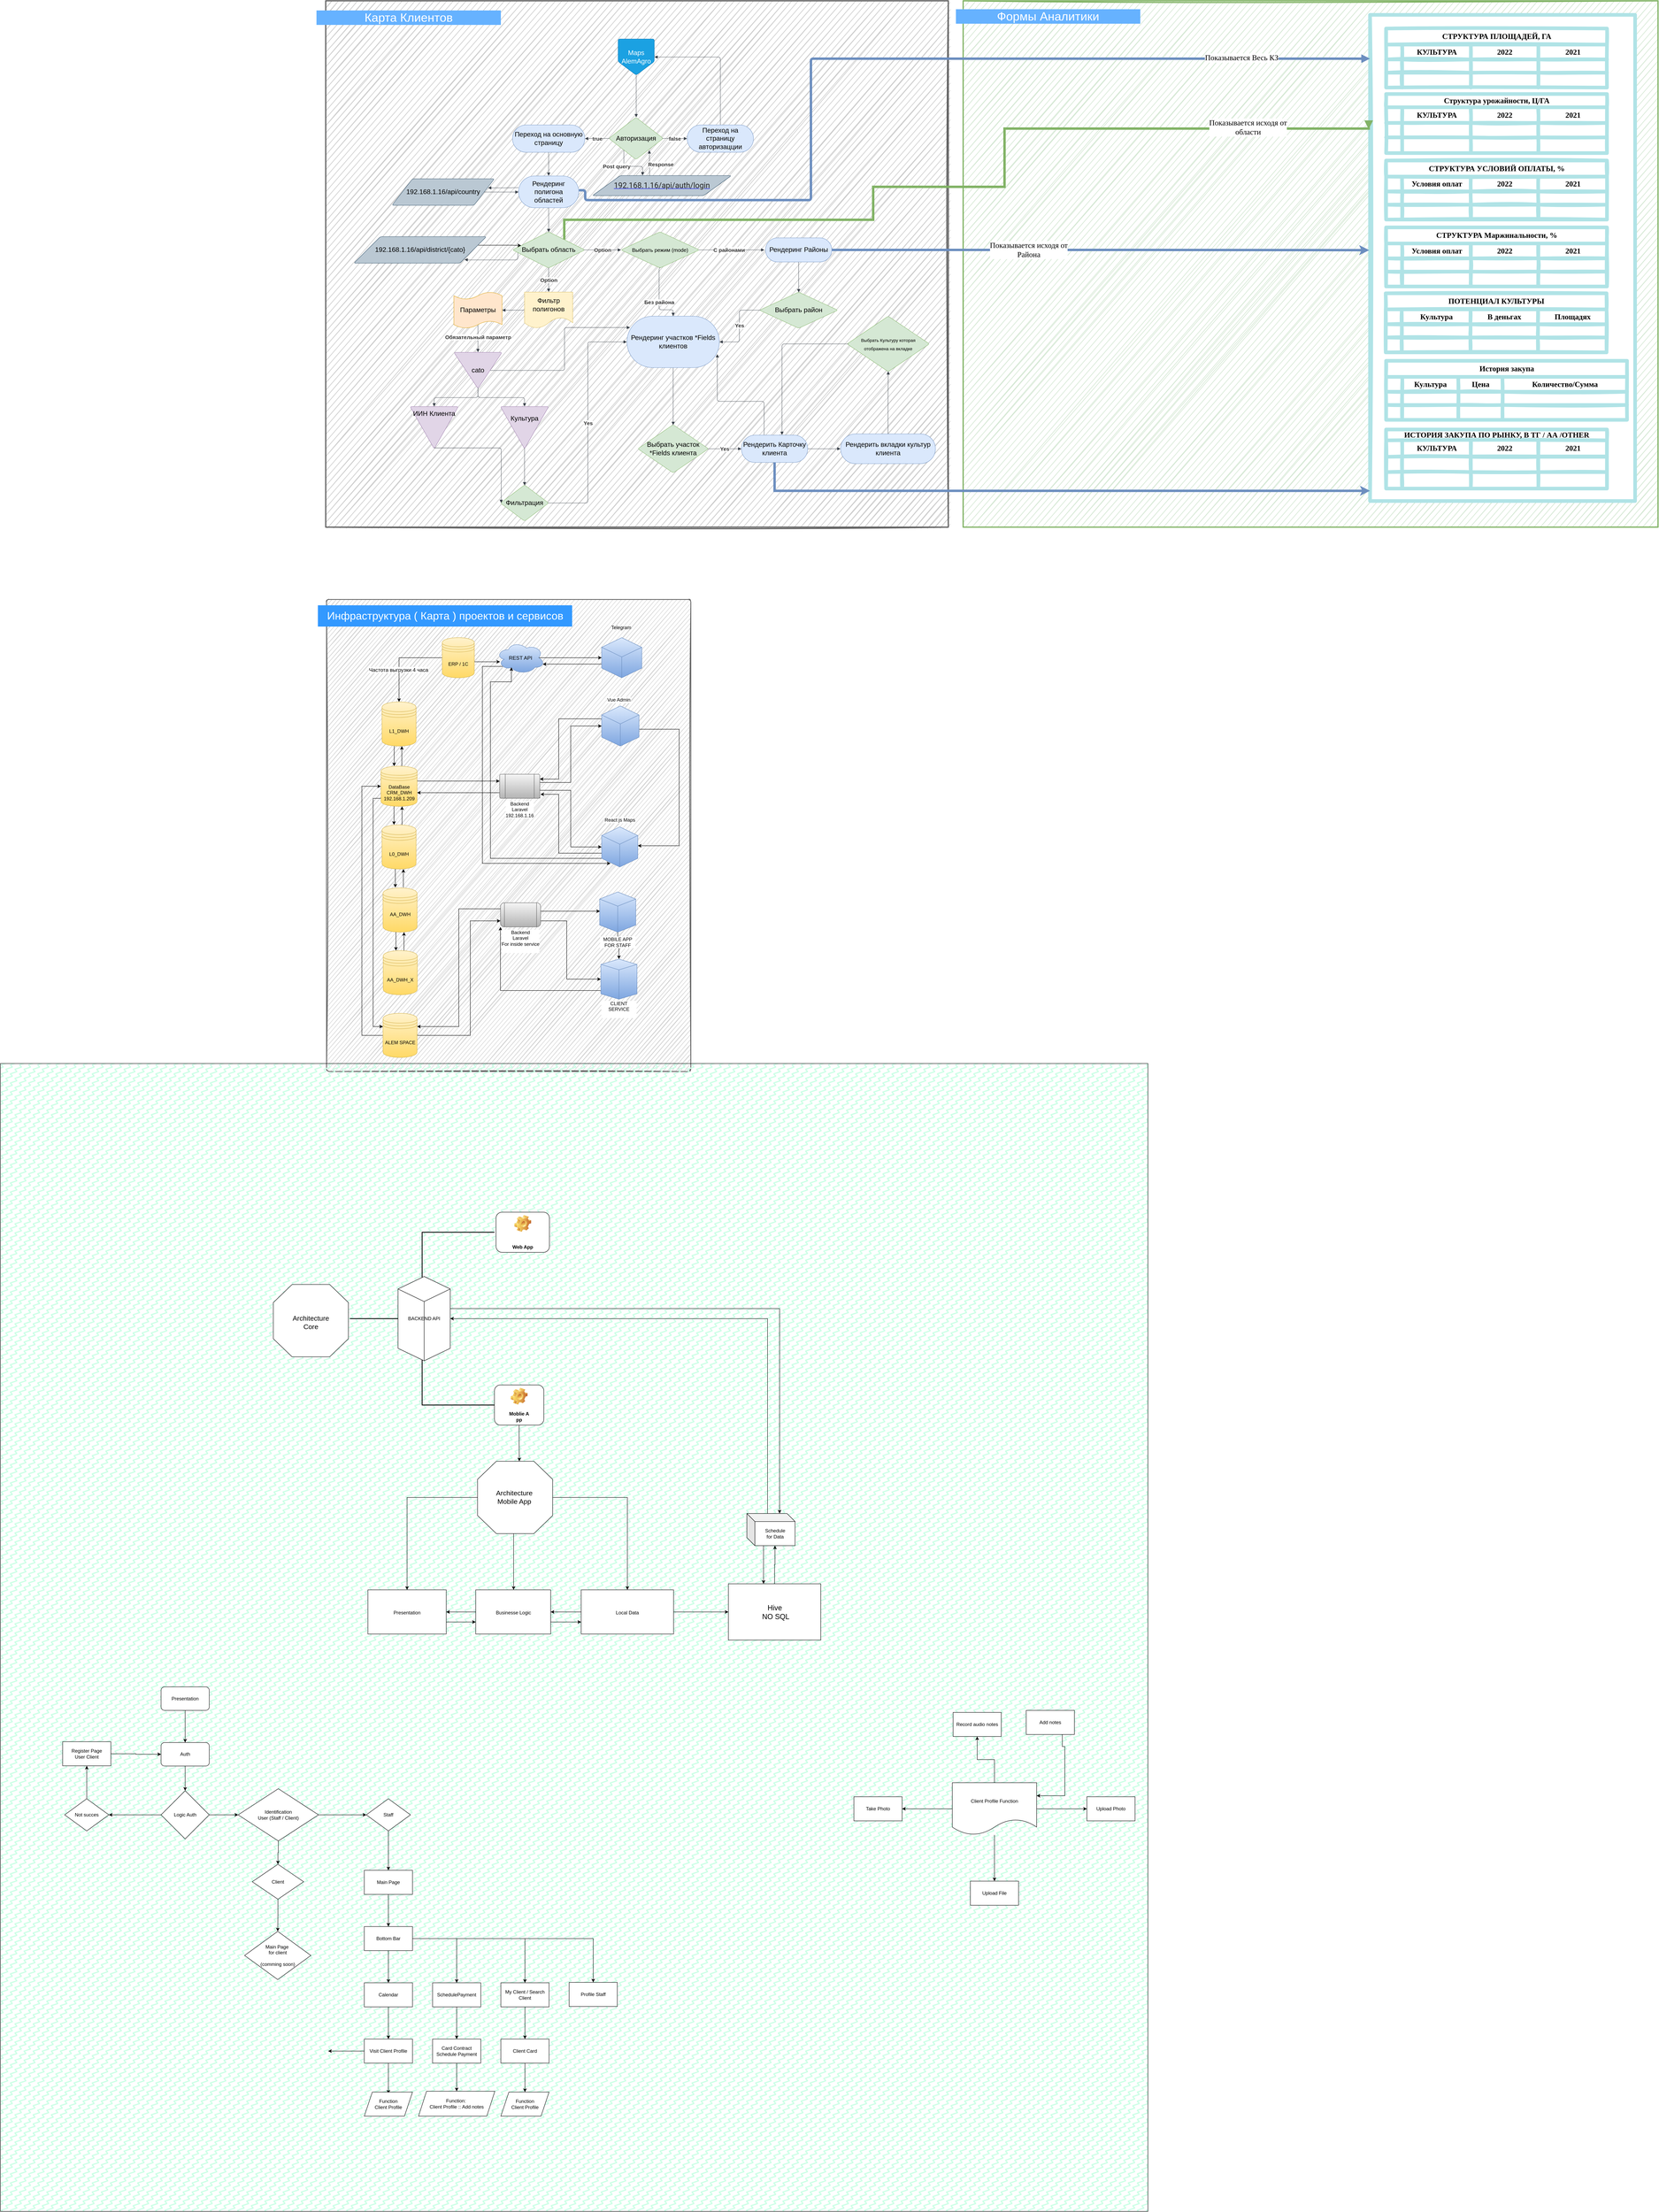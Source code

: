<mxfile version="21.8.0" type="github">
  <diagram id="F_eXqOusW_tx_BdzpR09" name="Страница 1">
    <mxGraphModel dx="1800" dy="536" grid="1" gridSize="10" guides="1" tooltips="1" connect="1" arrows="1" fold="1" page="1" pageScale="1" pageWidth="827" pageHeight="1169" math="0" shadow="0">
      <root>
        <mxCell id="0" />
        <mxCell id="1" parent="0" />
        <mxCell id="hUOCKfJ7S8BATBcmR8eM-150" value="" style="rounded=0;whiteSpace=wrap;html=1;glass=0;labelBackgroundColor=default;labelBorderColor=none;sketch=1;strokeWidth=3;fontFamily=Helvetica;fontSize=27;fillColor=#d5e8d4;strokeColor=#82b366;fontColor=default;" parent="1" vertex="1">
          <mxGeometry x="1587" y="125" width="1730" height="1310" as="geometry" />
        </mxCell>
        <mxCell id="hUOCKfJ7S8BATBcmR8eM-266" value="" style="rounded=0;whiteSpace=wrap;html=1;glass=0;labelBackgroundColor=none;labelBorderColor=none;sketch=1;fillStyle=solid;strokeColor=#B0E3E6;strokeWidth=9;fontFamily=Verdana;fontSize=19;fontColor=default;fillColor=default;gradientColor=none;" parent="1" vertex="1">
          <mxGeometry x="2600" y="160" width="660" height="1210" as="geometry" />
        </mxCell>
        <mxCell id="hUOCKfJ7S8BATBcmR8eM-151" value="" style="rounded=0;whiteSpace=wrap;html=1;glass=0;labelBackgroundColor=default;labelBorderColor=none;sketch=1;strokeColor=#666666;strokeWidth=3;fontFamily=Helvetica;fontSize=27;fontColor=#FCFFFE;fillColor=#CCCCCC;" parent="1" vertex="1">
          <mxGeometry y="125" width="1550" height="1310" as="geometry" />
        </mxCell>
        <mxCell id="hUOCKfJ7S8BATBcmR8eM-90" value="" style="rounded=1;whiteSpace=wrap;html=1;absoluteArcSize=1;arcSize=14;strokeWidth=2;glass=0;labelBackgroundColor=default;labelBorderColor=none;sketch=1;strokeColor=#666666;fontFamily=Helvetica;fontSize=31;fontColor=#FCFFFE;fillColor=#CCCCCC;" parent="1" vertex="1">
          <mxGeometry x="2" y="1615" width="907" height="1175" as="geometry" />
        </mxCell>
        <UserObject label="Maps AlemAgro" lucidchartObjectId="KOu8f6ks_SWx" id="bg8Pyg_J-tRumf_r9kGJ-1">
          <mxCell style="html=1;overflow=block;blockSpacing=1;whiteSpace=wrap;shape=offPageConnector;fontSize=16.7;fontColor=#ffffff;spacing=3.8;strokeColor=#006EAF;strokeOpacity=100;rounded=1;absoluteArcSize=1;arcSize=9;strokeWidth=0.8;fillColor=#1ba1e2;" parent="1" vertex="1">
            <mxGeometry x="728" y="220" width="90" height="90" as="geometry" />
          </mxCell>
        </UserObject>
        <UserObject label="" lucidchartObjectId="bPu8~T_2EXUV" id="bg8Pyg_J-tRumf_r9kGJ-2">
          <mxCell style="html=1;jettySize=18;whiteSpace=wrap;fontSize=13;strokeColor=#3a414a;strokeOpacity=100;strokeWidth=0.8;rounded=1;arcSize=12;edgeStyle=orthogonalEdgeStyle;startArrow=none;endArrow=block;endFill=1;exitX=0.5;exitY=0.987;exitPerimeter=0;" parent="1" source="bg8Pyg_J-tRumf_r9kGJ-1" edge="1">
            <mxGeometry width="100" height="100" relative="1" as="geometry">
              <Array as="points" />
              <mxPoint x="773" y="415" as="targetPoint" />
            </mxGeometry>
          </mxCell>
        </UserObject>
        <UserObject label="Авторизация" lucidchartObjectId="5Qu8kaGROW2Z" id="bg8Pyg_J-tRumf_r9kGJ-3">
          <mxCell style="html=1;overflow=block;blockSpacing=1;whiteSpace=wrap;rhombus;fontSize=16.7;spacing=3.8;strokeColor=#82b366;strokeOpacity=100;rounded=1;absoluteArcSize=1;arcSize=9;strokeWidth=0.8;fillColor=#d5e8d4;" parent="1" vertex="1">
            <mxGeometry x="705" y="415" width="135" height="105" as="geometry" />
          </mxCell>
        </UserObject>
        <UserObject label="" lucidchartObjectId="0Ru8RmxPQZqf" id="bg8Pyg_J-tRumf_r9kGJ-4">
          <mxCell style="html=1;jettySize=18;whiteSpace=wrap;fontSize=13.3;fontColor=#333333;fontStyle=1;strokeColor=#3a414a;strokeOpacity=100;strokeWidth=0.8;rounded=1;arcSize=12;edgeStyle=orthogonalEdgeStyle;startArrow=none;endArrow=block;endFill=1;exitX=0.014;exitY=0.5;exitPerimeter=0;entryX=1.002;entryY=0.5;entryPerimeter=0;" parent="1" source="bg8Pyg_J-tRumf_r9kGJ-3" target="bg8Pyg_J-tRumf_r9kGJ-6" edge="1">
            <mxGeometry width="100" height="100" relative="1" as="geometry">
              <Array as="points" />
            </mxGeometry>
          </mxCell>
        </UserObject>
        <mxCell id="bg8Pyg_J-tRumf_r9kGJ-5" value="true" style="text;html=1;resizable=0;labelBackgroundColor=default;align=center;verticalAlign=middle;fontStyle=1;fontColor=#333333;fontSize=13.3;" parent="bg8Pyg_J-tRumf_r9kGJ-4" vertex="1">
          <mxGeometry relative="1" as="geometry" />
        </mxCell>
        <UserObject label="Переход на основную страницу" lucidchartObjectId="3Ru88md6wmPW" id="bg8Pyg_J-tRumf_r9kGJ-6">
          <mxCell style="html=1;overflow=block;blockSpacing=1;whiteSpace=wrap;rounded=1;arcSize=50;fontSize=16.7;spacing=3.8;strokeColor=#6c8ebf;strokeOpacity=100;strokeWidth=0.8;fillColor=#dae8fc;" parent="1" vertex="1">
            <mxGeometry x="465" y="434" width="180" height="68" as="geometry" />
          </mxCell>
        </UserObject>
        <UserObject label="" lucidchartObjectId="cTu8FNHLPauM" id="bg8Pyg_J-tRumf_r9kGJ-7">
          <mxCell style="html=1;jettySize=18;whiteSpace=wrap;fontSize=13.3;fontColor=#333333;fontStyle=1;strokeColor=#3a414a;strokeOpacity=100;strokeWidth=0.8;rounded=1;arcSize=12;edgeStyle=orthogonalEdgeStyle;startArrow=none;endArrow=block;endFill=1;exitX=0.986;exitY=0.5;exitPerimeter=0;entryX=-0.002;entryY=0.5;entryPerimeter=0;" parent="1" source="bg8Pyg_J-tRumf_r9kGJ-3" target="bg8Pyg_J-tRumf_r9kGJ-9" edge="1">
            <mxGeometry width="100" height="100" relative="1" as="geometry">
              <Array as="points" />
            </mxGeometry>
          </mxCell>
        </UserObject>
        <mxCell id="bg8Pyg_J-tRumf_r9kGJ-8" value="false" style="text;html=1;resizable=0;labelBackgroundColor=default;align=center;verticalAlign=middle;fontStyle=1;fontColor=#333333;fontSize=13.3;" parent="bg8Pyg_J-tRumf_r9kGJ-7" vertex="1">
          <mxGeometry relative="1" as="geometry" />
        </mxCell>
        <UserObject label="Переход на страницу авторизацции" lucidchartObjectId="dTu8~P3kdail" id="bg8Pyg_J-tRumf_r9kGJ-9">
          <mxCell style="html=1;overflow=block;blockSpacing=1;whiteSpace=wrap;rounded=1;arcSize=50;fontSize=16.7;spacing=3.8;strokeColor=#6c8ebf;strokeOpacity=100;strokeWidth=0.8;fillColor=#dae8fc;" parent="1" vertex="1">
            <mxGeometry x="900" y="434" width="165" height="68" as="geometry" />
          </mxCell>
        </UserObject>
        <UserObject label="" lucidchartObjectId="hTu8ypnSkT5x" id="bg8Pyg_J-tRumf_r9kGJ-10">
          <mxCell style="html=1;jettySize=18;whiteSpace=wrap;fontSize=13;strokeColor=#3a414a;strokeOpacity=100;strokeWidth=0.8;rounded=1;arcSize=12;edgeStyle=orthogonalEdgeStyle;startArrow=none;endArrow=block;endFill=1;exitX=0.5;exitY=-0.006;exitPerimeter=0;entryX=1.004;entryY=0.5;entryPerimeter=0;" parent="1" source="bg8Pyg_J-tRumf_r9kGJ-9" target="bg8Pyg_J-tRumf_r9kGJ-1" edge="1">
            <mxGeometry width="100" height="100" relative="1" as="geometry">
              <Array as="points" />
            </mxGeometry>
          </mxCell>
        </UserObject>
        <UserObject label="&lt;div style=&quot;display: flex; justify-content: center; text-align: center; align-items: baseline; font-size: 19px; line-height: 1.25; margin-top: -2px;&quot;&gt;&lt;span style=&quot;font-size: 19px;&quot;&gt;&lt;a href=&quot;http://192.168.1.16/api/auth/login&quot; style=&quot;font-size: 19px;&quot;&gt;&lt;span style=&quot;font-size: 19px; color: rgb(33, 33, 33); font-family: Roboto;&quot;&gt;192.168.1.16/api/auth/login&lt;/span&gt;&lt;/a&gt;&lt;/span&gt;&lt;/div&gt;" lucidchartObjectId="aUu8LuC2Al4D" id="bg8Pyg_J-tRumf_r9kGJ-11">
          <mxCell style="html=1;overflow=block;blockSpacing=1;whiteSpace=wrap;shape=parallelogram;perimeter=parallelogramPerimeter;anchorPointDirection=0;fontSize=19;fontFamily=Roboto;spacing=3.8;strokeColor=#23445d;strokeOpacity=100;rounded=1;absoluteArcSize=1;arcSize=9;strokeWidth=0.8;fillColor=#bac8d3;" parent="1" vertex="1">
            <mxGeometry x="664" y="560" width="346" height="50" as="geometry" />
          </mxCell>
        </UserObject>
        <UserObject label="" lucidchartObjectId="RWu8V0IJfX_E" id="bg8Pyg_J-tRumf_r9kGJ-12">
          <mxCell style="html=1;jettySize=18;whiteSpace=wrap;fontSize=13;strokeColor=#3a414a;strokeOpacity=100;strokeWidth=0.8;rounded=1;arcSize=12;edgeStyle=orthogonalEdgeStyle;startArrow=none;endArrow=block;endFill=1;exitX=0.5;exitY=1.006;exitPerimeter=0;entryX=0.5;entryY=-0.005;entryPerimeter=0;" parent="1" source="bg8Pyg_J-tRumf_r9kGJ-6" target="bg8Pyg_J-tRumf_r9kGJ-13" edge="1">
            <mxGeometry width="100" height="100" relative="1" as="geometry">
              <Array as="points" />
            </mxGeometry>
          </mxCell>
        </UserObject>
        <UserObject label="Рендеринг полигона областей" lucidchartObjectId="SWu8Hs5xvLpz" id="bg8Pyg_J-tRumf_r9kGJ-13">
          <mxCell style="html=1;overflow=block;blockSpacing=1;whiteSpace=wrap;rounded=1;arcSize=50;fontSize=16.7;spacing=3.8;strokeColor=#6c8ebf;strokeOpacity=100;strokeWidth=0.8;fillColor=#dae8fc;" parent="1" vertex="1">
            <mxGeometry x="480" y="561" width="150" height="79" as="geometry" />
          </mxCell>
        </UserObject>
        <UserObject label="" lucidchartObjectId="8Xu8h2_r~jVX" id="bg8Pyg_J-tRumf_r9kGJ-14">
          <mxCell style="html=1;jettySize=18;whiteSpace=wrap;fontSize=13;strokeColor=#3a414a;strokeOpacity=100;strokeWidth=0.8;rounded=1;arcSize=12;edgeStyle=orthogonalEdgeStyle;startArrow=none;endArrow=block;endFill=1;entryX=0.938;entryY=0.343;entryDx=0;entryDy=0;entryPerimeter=0;" parent="1" target="bg8Pyg_J-tRumf_r9kGJ-15" edge="1">
            <mxGeometry width="100" height="100" relative="1" as="geometry">
              <Array as="points" />
              <mxPoint x="480" y="590" as="sourcePoint" />
              <mxPoint x="394.5" y="596.0" as="targetPoint" />
            </mxGeometry>
          </mxCell>
        </UserObject>
        <UserObject label="192.168.1.16/api/country" lucidchartObjectId=".Xu8V3-QE3XB" id="bg8Pyg_J-tRumf_r9kGJ-15">
          <mxCell style="html=1;overflow=block;blockSpacing=1;whiteSpace=wrap;shape=parallelogram;perimeter=parallelogramPerimeter;anchorPointDirection=0;fontSize=16.7;spacing=3.8;strokeColor=#23445d;strokeOpacity=100;rounded=1;absoluteArcSize=1;arcSize=9;strokeWidth=0.8;fillColor=#bac8d3;" parent="1" vertex="1">
            <mxGeometry x="165" y="568" width="255" height="66" as="geometry" />
          </mxCell>
        </UserObject>
        <UserObject label="" lucidchartObjectId="J0u87mBqmTa9" id="bg8Pyg_J-tRumf_r9kGJ-16">
          <mxCell style="html=1;jettySize=18;whiteSpace=wrap;fontSize=13;strokeColor=#3a414a;strokeOpacity=100;strokeWidth=0.8;rounded=1;arcSize=12;edgeStyle=orthogonalEdgeStyle;startArrow=none;endArrow=block;endFill=1;exitX=0.5;exitY=1.005;exitPerimeter=0;entryX=0.5;entryY=0.008;entryPerimeter=0;" parent="1" source="bg8Pyg_J-tRumf_r9kGJ-13" target="bg8Pyg_J-tRumf_r9kGJ-17" edge="1">
            <mxGeometry width="100" height="100" relative="1" as="geometry">
              <Array as="points" />
            </mxGeometry>
          </mxCell>
        </UserObject>
        <UserObject label="Выбрать область" lucidchartObjectId="Q0u8vRfHtHEh" id="bg8Pyg_J-tRumf_r9kGJ-17">
          <mxCell style="html=1;overflow=block;blockSpacing=1;whiteSpace=wrap;rhombus;fontSize=16.7;spacing=3.8;strokeColor=#82b366;strokeOpacity=100;rounded=1;absoluteArcSize=1;arcSize=9;strokeWidth=0.8;fillColor=#d5e8d4;" parent="1" vertex="1">
            <mxGeometry x="465" y="700" width="180" height="90" as="geometry" />
          </mxCell>
        </UserObject>
        <UserObject label="" lucidchartObjectId="f1u8z5bGbhZ8" id="bg8Pyg_J-tRumf_r9kGJ-18">
          <mxCell style="html=1;jettySize=18;whiteSpace=wrap;fontSize=13;strokeColor=#3a414a;strokeOpacity=100;strokeWidth=0.8;rounded=1;arcSize=12;edgeStyle=orthogonalEdgeStyle;startArrow=none;endArrow=block;endFill=1;exitX=0.013;exitY=0.5;exitPerimeter=0;entryX=0.835;entryY=0.867;entryDx=0;entryDy=0;entryPerimeter=0;" parent="1" target="bg8Pyg_J-tRumf_r9kGJ-19" edge="1">
            <mxGeometry width="100" height="100" relative="1" as="geometry">
              <Array as="points">
                <mxPoint x="478" y="770" />
                <mxPoint x="358" y="770" />
              </Array>
              <mxPoint x="478.34" y="752" as="sourcePoint" />
              <mxPoint x="398" y="752" as="targetPoint" />
            </mxGeometry>
          </mxCell>
        </UserObject>
        <mxCell id="hUOCKfJ7S8BATBcmR8eM-149" style="edgeStyle=orthogonalEdgeStyle;rounded=0;orthogonalLoop=1;jettySize=auto;html=1;exitX=1;exitY=0.25;exitDx=0;exitDy=0;fontFamily=Helvetica;fontSize=27;fontColor=#FCFFFE;entryX=0.12;entryY=0.379;entryDx=0;entryDy=0;entryPerimeter=0;" parent="1" target="bg8Pyg_J-tRumf_r9kGJ-17" edge="1">
          <mxGeometry relative="1" as="geometry">
            <mxPoint x="379.667" y="733.333" as="sourcePoint" />
            <mxPoint x="463.0" y="748.0" as="targetPoint" />
            <Array as="points">
              <mxPoint x="463" y="733" />
            </Array>
          </mxGeometry>
        </mxCell>
        <UserObject label="192.168.1.16/api/district/{cato}" lucidchartObjectId="h1u8Kbd6VC1K" id="bg8Pyg_J-tRumf_r9kGJ-19">
          <mxCell style="html=1;overflow=block;blockSpacing=1;whiteSpace=wrap;shape=parallelogram;perimeter=parallelogramPerimeter;anchorPointDirection=0;fontSize=16.7;spacing=3.8;strokeColor=#23445d;strokeOpacity=100;rounded=1;absoluteArcSize=1;arcSize=9;strokeWidth=0.8;fillColor=#bac8d3;" parent="1" vertex="1">
            <mxGeometry x="70" y="712" width="330" height="66" as="geometry" />
          </mxCell>
        </UserObject>
        <UserObject label="Рендеринг участков *Fields клиентов" lucidchartObjectId="q3u8~.Xyy9ml" id="bg8Pyg_J-tRumf_r9kGJ-20">
          <mxCell style="html=1;overflow=block;blockSpacing=1;whiteSpace=wrap;rounded=1;arcSize=50;fontSize=16.7;spacing=3.8;strokeColor=#6c8ebf;strokeOpacity=100;strokeWidth=0.8;fillColor=#dae8fc;" parent="1" vertex="1">
            <mxGeometry x="750" y="910" width="230" height="128" as="geometry" />
          </mxCell>
        </UserObject>
        <UserObject label="" lucidchartObjectId="m5u8JWj~k-.j" id="bg8Pyg_J-tRumf_r9kGJ-21">
          <mxCell style="html=1;jettySize=18;whiteSpace=wrap;fontSize=13.3;fontColor=#333333;fontStyle=1;strokeColor=#3a414a;strokeOpacity=100;strokeWidth=0.8;rounded=1;arcSize=12;edgeStyle=orthogonalEdgeStyle;startArrow=none;endArrow=block;endFill=1;exitX=0.987;exitY=0.5;exitPerimeter=0;" parent="1" source="bg8Pyg_J-tRumf_r9kGJ-17" edge="1">
            <mxGeometry width="100" height="100" relative="1" as="geometry">
              <Array as="points" />
              <mxPoint x="735" y="745" as="targetPoint" />
            </mxGeometry>
          </mxCell>
        </UserObject>
        <mxCell id="bg8Pyg_J-tRumf_r9kGJ-22" value="Option" style="text;html=1;resizable=0;labelBackgroundColor=default;align=center;verticalAlign=middle;fontStyle=1;fontColor=#333333;fontSize=13.3;" parent="bg8Pyg_J-tRumf_r9kGJ-21" vertex="1">
          <mxGeometry relative="1" as="geometry" />
        </mxCell>
        <UserObject label="" lucidchartObjectId="w6u8FMIezxn0" id="bg8Pyg_J-tRumf_r9kGJ-23">
          <mxCell style="html=1;jettySize=18;whiteSpace=wrap;fontSize=13;strokeColor=#3a414a;strokeOpacity=100;strokeWidth=0.8;rounded=1;arcSize=12;edgeStyle=orthogonalEdgeStyle;startArrow=none;endArrow=block;endFill=1;entryX=0.5;entryY=-0.003;entryPerimeter=0;" parent="1" target="bg8Pyg_J-tRumf_r9kGJ-20" edge="1">
            <mxGeometry width="100" height="100" relative="1" as="geometry">
              <Array as="points">
                <mxPoint x="830" y="790" />
                <mxPoint x="830" y="894" />
                <mxPoint x="865" y="894" />
              </Array>
              <mxPoint x="833" y="790" as="sourcePoint" />
            </mxGeometry>
          </mxCell>
        </UserObject>
        <mxCell id="bg8Pyg_J-tRumf_r9kGJ-24" value="Без района" style="text;html=1;resizable=0;labelBackgroundColor=default;align=center;verticalAlign=middle;fontStyle=1;fontColor=#333333;fontSize=13.3;" parent="bg8Pyg_J-tRumf_r9kGJ-23" vertex="1">
          <mxGeometry x="0.119" relative="1" as="geometry" />
        </mxCell>
        <mxCell id="bg8Pyg_J-tRumf_r9kGJ-73" style="edgeStyle=orthogonalEdgeStyle;rounded=0;orthogonalLoop=1;jettySize=auto;html=1;exitX=1;exitY=0.5;exitDx=0;exitDy=0;fontSize=13;fillColor=#dae8fc;strokeColor=#6c8ebf;strokeWidth=6;entryX=-0.003;entryY=0.484;entryDx=0;entryDy=0;entryPerimeter=0;" parent="1" source="bg8Pyg_J-tRumf_r9kGJ-25" target="hUOCKfJ7S8BATBcmR8eM-266" edge="1">
          <mxGeometry relative="1" as="geometry">
            <mxPoint x="1940" y="530" as="targetPoint" />
          </mxGeometry>
        </mxCell>
        <UserObject label="Рендеринг Районы" lucidchartObjectId="N7u8M3~hmuSh" id="bg8Pyg_J-tRumf_r9kGJ-25">
          <mxCell style="html=1;overflow=block;blockSpacing=1;whiteSpace=wrap;rounded=1;arcSize=50;fontSize=16.7;spacing=3.8;strokeColor=#6c8ebf;strokeOpacity=100;strokeWidth=0.8;fillColor=#dae8fc;" parent="1" vertex="1">
            <mxGeometry x="1095" y="715" width="165" height="60" as="geometry" />
          </mxCell>
        </UserObject>
        <UserObject label="" lucidchartObjectId="S7u8.07E5Mgf" id="bg8Pyg_J-tRumf_r9kGJ-26">
          <mxCell style="html=1;jettySize=18;whiteSpace=wrap;fontSize=13;strokeColor=#3a414a;strokeOpacity=100;strokeWidth=0.8;rounded=1;arcSize=12;edgeStyle=orthogonalEdgeStyle;startArrow=none;endArrow=block;endFill=1;" parent="1" edge="1">
            <mxGeometry width="100" height="100" relative="1" as="geometry">
              <Array as="points" />
              <mxPoint x="915" y="745" as="sourcePoint" />
              <mxPoint x="1092" y="745" as="targetPoint" />
            </mxGeometry>
          </mxCell>
        </UserObject>
        <mxCell id="bg8Pyg_J-tRumf_r9kGJ-27" value="С районами" style="text;html=1;resizable=0;labelBackgroundColor=default;align=center;verticalAlign=middle;fontStyle=1;fontColor=#333333;fontSize=13.3;" parent="bg8Pyg_J-tRumf_r9kGJ-26" vertex="1">
          <mxGeometry relative="1" as="geometry" />
        </mxCell>
        <UserObject label="&lt;font style=&quot;font-size: 13px;&quot;&gt;Выбрать режим (mode)&lt;/font&gt;" lucidchartObjectId=".9u8wHo6TRY7" id="bg8Pyg_J-tRumf_r9kGJ-28">
          <mxCell style="html=1;overflow=block;blockSpacing=1;whiteSpace=wrap;rhombus;fontSize=16.7;spacing=3.8;strokeColor=#82b366;strokeOpacity=100;rounded=1;absoluteArcSize=1;arcSize=9;strokeWidth=0.8;fillColor=#d5e8d4;" parent="1" vertex="1">
            <mxGeometry x="735" y="700" width="195" height="90" as="geometry" />
          </mxCell>
        </UserObject>
        <UserObject label="" lucidchartObjectId="M_u8_9pAlVY6" id="bg8Pyg_J-tRumf_r9kGJ-29">
          <mxCell style="html=1;jettySize=18;whiteSpace=wrap;fontSize=13;strokeColor=#3a414a;strokeOpacity=100;strokeWidth=0.8;rounded=1;arcSize=12;edgeStyle=orthogonalEdgeStyle;startArrow=none;endArrow=block;endFill=1;exitX=0.5;exitY=1.006;exitPerimeter=0;entryX=0.5;entryY=0.007;entryPerimeter=0;" parent="1" source="bg8Pyg_J-tRumf_r9kGJ-25" target="bg8Pyg_J-tRumf_r9kGJ-30" edge="1">
            <mxGeometry width="100" height="100" relative="1" as="geometry">
              <Array as="points" />
            </mxGeometry>
          </mxCell>
        </UserObject>
        <UserObject label="Выбрать район" lucidchartObjectId="N_u8Qd5MUmkM" id="bg8Pyg_J-tRumf_r9kGJ-30">
          <mxCell style="html=1;overflow=block;blockSpacing=1;whiteSpace=wrap;rhombus;fontSize=16.7;spacing=3.8;strokeColor=#82b366;strokeOpacity=100;rounded=1;absoluteArcSize=1;arcSize=9;strokeWidth=0.8;fillColor=#d5e8d4;" parent="1" vertex="1">
            <mxGeometry x="1080" y="850" width="195" height="90" as="geometry" />
          </mxCell>
        </UserObject>
        <UserObject label="" lucidchartObjectId="b.u8vefpFYG_" id="bg8Pyg_J-tRumf_r9kGJ-31">
          <mxCell style="html=1;jettySize=18;whiteSpace=wrap;fontSize=13.3;fontColor=#333333;fontStyle=1;strokeColor=#3a414a;strokeOpacity=100;strokeWidth=0.8;rounded=1;arcSize=12;edgeStyle=orthogonalEdgeStyle;startArrow=none;endArrow=block;endFill=1;exitX=0.013;exitY=0.5;exitPerimeter=0;entryX=1.002;entryY=0.5;entryPerimeter=0;" parent="1" source="bg8Pyg_J-tRumf_r9kGJ-30" target="bg8Pyg_J-tRumf_r9kGJ-20" edge="1">
            <mxGeometry width="100" height="100" relative="1" as="geometry">
              <Array as="points" />
            </mxGeometry>
          </mxCell>
        </UserObject>
        <mxCell id="bg8Pyg_J-tRumf_r9kGJ-32" value="Yes" style="text;html=1;resizable=0;labelBackgroundColor=default;align=center;verticalAlign=middle;fontStyle=1;fontColor=#333333;fontSize=13.3;" parent="bg8Pyg_J-tRumf_r9kGJ-31" vertex="1">
          <mxGeometry relative="1" as="geometry" />
        </mxCell>
        <UserObject label="" lucidchartObjectId="T.u8U4xdhjO7" id="bg8Pyg_J-tRumf_r9kGJ-33">
          <mxCell style="html=1;jettySize=18;whiteSpace=wrap;fontSize=13.3;fontColor=#333333;fontStyle=1;strokeColor=#3a414a;strokeOpacity=100;strokeWidth=0.8;rounded=1;arcSize=12;edgeStyle=orthogonalEdgeStyle;startArrow=none;endArrow=block;endFill=1;exitX=0.5;exitY=0.992;exitPerimeter=0;entryX=0.5;entryY=-0.004;entryPerimeter=0;" parent="1" source="bg8Pyg_J-tRumf_r9kGJ-17" target="bg8Pyg_J-tRumf_r9kGJ-35" edge="1">
            <mxGeometry width="100" height="100" relative="1" as="geometry">
              <Array as="points" />
            </mxGeometry>
          </mxCell>
        </UserObject>
        <mxCell id="bg8Pyg_J-tRumf_r9kGJ-34" value="Option" style="text;html=1;resizable=0;labelBackgroundColor=default;align=center;verticalAlign=middle;fontStyle=1;fontColor=#333333;fontSize=13.3;" parent="bg8Pyg_J-tRumf_r9kGJ-33" vertex="1">
          <mxGeometry relative="1" as="geometry" />
        </mxCell>
        <UserObject label="Фильтр полигонов" lucidchartObjectId="9.u8eTIW8WP4" id="bg8Pyg_J-tRumf_r9kGJ-35">
          <mxCell style="html=1;overflow=block;blockSpacing=1;whiteSpace=wrap;shape=document;boundedLbl=1;fontSize=16.7;spacing=3.8;strokeColor=#d6b656;strokeOpacity=100;rounded=1;absoluteArcSize=1;arcSize=9;strokeWidth=0.8;fillColor=#fff2cc;" parent="1" vertex="1">
            <mxGeometry x="495" y="850" width="120" height="90" as="geometry" />
          </mxCell>
        </UserObject>
        <UserObject label="" lucidchartObjectId="G~u8EH1jkvo7" id="bg8Pyg_J-tRumf_r9kGJ-36">
          <mxCell style="html=1;jettySize=18;whiteSpace=wrap;fontSize=13;strokeColor=#3a414a;strokeOpacity=100;strokeWidth=0.8;rounded=1;arcSize=12;edgeStyle=orthogonalEdgeStyle;startArrow=none;endArrow=block;endFill=1;exitX=-0.003;exitY=0.501;exitPerimeter=0;entryX=1.003;entryY=0.5;entryPerimeter=0;" parent="1" source="bg8Pyg_J-tRumf_r9kGJ-35" target="bg8Pyg_J-tRumf_r9kGJ-37" edge="1">
            <mxGeometry width="100" height="100" relative="1" as="geometry">
              <Array as="points" />
            </mxGeometry>
          </mxCell>
        </UserObject>
        <UserObject label="Параметры" lucidchartObjectId="N~u82tr9~a8M" id="bg8Pyg_J-tRumf_r9kGJ-37">
          <mxCell style="html=1;overflow=block;blockSpacing=1;whiteSpace=wrap;shape=tape;size=0.2;fontSize=16.7;spacing=3.8;strokeColor=#d79b00;strokeOpacity=100;rounded=1;absoluteArcSize=1;arcSize=9;strokeWidth=0.8;fillColor=#ffe6cc;" parent="1" vertex="1">
            <mxGeometry x="319" y="850" width="120" height="90" as="geometry" />
          </mxCell>
        </UserObject>
        <UserObject label="" lucidchartObjectId="Eav8j-rSlvJ-" id="bg8Pyg_J-tRumf_r9kGJ-38">
          <mxCell style="html=1;jettySize=18;whiteSpace=wrap;fontSize=13;strokeColor=#3a414a;strokeOpacity=100;strokeWidth=0.8;rounded=1;arcSize=12;edgeStyle=orthogonalEdgeStyle;startArrow=none;endArrow=block;endFill=1;exitX=0.5;exitY=0.919;exitPerimeter=0;entryX=0.5;entryY=-0.004;entryPerimeter=0;" parent="1" source="bg8Pyg_J-tRumf_r9kGJ-37" target="bg8Pyg_J-tRumf_r9kGJ-40" edge="1">
            <mxGeometry width="100" height="100" relative="1" as="geometry">
              <Array as="points" />
            </mxGeometry>
          </mxCell>
        </UserObject>
        <mxCell id="bg8Pyg_J-tRumf_r9kGJ-39" value="Обязательный параметр" style="text;html=1;resizable=0;labelBackgroundColor=default;align=center;verticalAlign=middle;fontStyle=1;fontColor=#333333;fontSize=13.3;" parent="bg8Pyg_J-tRumf_r9kGJ-38" vertex="1">
          <mxGeometry x="-0.133" relative="1" as="geometry" />
        </mxCell>
        <UserObject label="cato" lucidchartObjectId="Yav8rBR4BSpw" id="bg8Pyg_J-tRumf_r9kGJ-40">
          <mxCell style="html=1;overflow=block;blockSpacing=1;whiteSpace=wrap;triangle;direction=south;anchorPointDirection=0;fontSize=16.7;spacing=3.8;strokeColor=#9673a6;strokeOpacity=100;rounded=1;absoluteArcSize=1;arcSize=9;strokeWidth=0.8;fillColor=#e1d5e7;" parent="1" vertex="1">
            <mxGeometry x="319" y="1000" width="120" height="90" as="geometry" />
          </mxCell>
        </UserObject>
        <UserObject label="" lucidchartObjectId="Zbv8mV5PQHVF" id="bg8Pyg_J-tRumf_r9kGJ-41">
          <mxCell style="html=1;jettySize=18;whiteSpace=wrap;fontSize=13;strokeColor=#3a414a;strokeOpacity=100;strokeWidth=0.8;rounded=1;arcSize=12;edgeStyle=orthogonalEdgeStyle;startArrow=none;endArrow=block;endFill=1;exitX=0.5;exitY=0.977;exitPerimeter=0;entryX=0.5;entryY=-0.003;entryPerimeter=0;" parent="1" source="bg8Pyg_J-tRumf_r9kGJ-40" target="bg8Pyg_J-tRumf_r9kGJ-42" edge="1">
            <mxGeometry width="100" height="100" relative="1" as="geometry">
              <Array as="points" />
            </mxGeometry>
          </mxCell>
        </UserObject>
        <UserObject label="ИИН Клиента" lucidchartObjectId="2bv8BKH-97nV" id="bg8Pyg_J-tRumf_r9kGJ-42">
          <mxCell style="html=1;overflow=block;blockSpacing=1;whiteSpace=wrap;triangle;direction=south;anchorPointDirection=0;fontSize=16.7;spacing=3.8;strokeColor=#9673a6;strokeOpacity=100;rounded=1;absoluteArcSize=1;arcSize=9;strokeWidth=0.8;fillColor=#e1d5e7;spacingTop=-70;" parent="1" vertex="1">
            <mxGeometry x="210" y="1135" width="120" height="105" as="geometry" />
          </mxCell>
        </UserObject>
        <UserObject label="" lucidchartObjectId="Odv891MZC.Bs" id="bg8Pyg_J-tRumf_r9kGJ-43">
          <mxCell style="html=1;jettySize=18;whiteSpace=wrap;fontSize=13;strokeColor=#3a414a;strokeOpacity=100;strokeWidth=0.8;rounded=1;arcSize=12;edgeStyle=orthogonalEdgeStyle;startArrow=none;endArrow=block;endFill=1;exitX=0.5;exitY=0.977;exitPerimeter=0;entryX=0.5;entryY=-0.003;entryPerimeter=0;" parent="1" source="bg8Pyg_J-tRumf_r9kGJ-40" target="bg8Pyg_J-tRumf_r9kGJ-44" edge="1">
            <mxGeometry width="100" height="100" relative="1" as="geometry">
              <Array as="points" />
            </mxGeometry>
          </mxCell>
        </UserObject>
        <UserObject label="Культура" lucidchartObjectId="Qdv8MDxLbgJI" id="bg8Pyg_J-tRumf_r9kGJ-44">
          <mxCell style="html=1;overflow=block;blockSpacing=1;whiteSpace=wrap;triangle;direction=south;anchorPointDirection=0;fontSize=16.7;spacing=3.8;strokeColor=#9673a6;strokeOpacity=100;rounded=1;absoluteArcSize=1;arcSize=9;strokeWidth=0.8;fillColor=#e1d5e7;spacingTop=-45;" parent="1" vertex="1">
            <mxGeometry x="435" y="1135" width="120" height="105" as="geometry" />
          </mxCell>
        </UserObject>
        <UserObject label="" lucidchartObjectId="ofv86RxxAUl1" id="bg8Pyg_J-tRumf_r9kGJ-45">
          <mxCell style="html=1;jettySize=18;whiteSpace=wrap;fontSize=13;strokeColor=#3a414a;strokeOpacity=100;strokeWidth=0.8;rounded=1;arcSize=12;edgeStyle=orthogonalEdgeStyle;startArrow=none;endArrow=block;endFill=1;exitX=0.5;exitY=0.979;exitPerimeter=0;entryX=0.5;entryY=0.012;entryPerimeter=0;" parent="1" source="bg8Pyg_J-tRumf_r9kGJ-44" target="bg8Pyg_J-tRumf_r9kGJ-46" edge="1">
            <mxGeometry width="100" height="100" relative="1" as="geometry">
              <Array as="points" />
            </mxGeometry>
          </mxCell>
        </UserObject>
        <UserObject label="Фильтрация" lucidchartObjectId="vfv8MP3mZ8LD" id="bg8Pyg_J-tRumf_r9kGJ-46">
          <mxCell style="html=1;overflow=block;blockSpacing=1;whiteSpace=wrap;rhombus;fontSize=16.7;spacing=3.8;strokeColor=#82b366;strokeOpacity=100;rounded=1;absoluteArcSize=1;arcSize=9;strokeWidth=0.8;fillColor=#d5e8d4;" parent="1" vertex="1">
            <mxGeometry x="435" y="1330" width="120" height="90" as="geometry" />
          </mxCell>
        </UserObject>
        <UserObject label="" lucidchartObjectId="Sfv8q0s-UP.2" id="bg8Pyg_J-tRumf_r9kGJ-47">
          <mxCell style="html=1;jettySize=18;whiteSpace=wrap;fontSize=13;strokeColor=#3a414a;strokeOpacity=100;strokeWidth=0.8;rounded=1;arcSize=12;edgeStyle=orthogonalEdgeStyle;startArrow=none;endArrow=block;endFill=1;exitX=0.5;exitY=0.979;exitPerimeter=0;entryX=0.016;entryY=0.5;entryPerimeter=0;" parent="1" source="bg8Pyg_J-tRumf_r9kGJ-42" target="bg8Pyg_J-tRumf_r9kGJ-46" edge="1">
            <mxGeometry width="100" height="100" relative="1" as="geometry">
              <Array as="points" />
            </mxGeometry>
          </mxCell>
        </UserObject>
        <UserObject label="" lucidchartObjectId="jgv8_sLY5bhL" id="bg8Pyg_J-tRumf_r9kGJ-48">
          <mxCell style="html=1;jettySize=18;whiteSpace=wrap;fontSize=13.3;fontColor=#333333;fontStyle=1;strokeColor=#3a414a;strokeOpacity=100;strokeWidth=0.8;rounded=1;arcSize=12;edgeStyle=orthogonalEdgeStyle;startArrow=none;endArrow=block;endFill=1;exitX=0.984;exitY=0.5;exitPerimeter=0;entryX=-0.002;entryY=0.5;entryPerimeter=0;" parent="1" source="bg8Pyg_J-tRumf_r9kGJ-46" target="bg8Pyg_J-tRumf_r9kGJ-20" edge="1">
            <mxGeometry width="100" height="100" relative="1" as="geometry">
              <Array as="points" />
            </mxGeometry>
          </mxCell>
        </UserObject>
        <mxCell id="bg8Pyg_J-tRumf_r9kGJ-49" value="Yes" style="text;html=1;resizable=0;labelBackgroundColor=default;align=center;verticalAlign=middle;fontStyle=1;fontColor=#333333;fontSize=13.3;" parent="bg8Pyg_J-tRumf_r9kGJ-48" vertex="1">
          <mxGeometry relative="1" as="geometry" />
        </mxCell>
        <UserObject label="" lucidchartObjectId="5iv8PzStMCP7" id="bg8Pyg_J-tRumf_r9kGJ-50">
          <mxCell style="html=1;jettySize=18;whiteSpace=wrap;fontSize=13;strokeColor=#3a414a;strokeOpacity=100;strokeWidth=0.8;rounded=1;arcSize=12;edgeStyle=orthogonalEdgeStyle;startArrow=none;endArrow=block;endFill=1;exitX=0.5;exitY=1.003;exitPerimeter=0;entryX=0.5;entryY=0.008;entryPerimeter=0;" parent="1" source="bg8Pyg_J-tRumf_r9kGJ-20" target="bg8Pyg_J-tRumf_r9kGJ-51" edge="1">
            <mxGeometry width="100" height="100" relative="1" as="geometry">
              <Array as="points" />
            </mxGeometry>
          </mxCell>
        </UserObject>
        <UserObject label="Выбрать участок *Fields клиента" lucidchartObjectId="7iv8IuhZvb57" id="bg8Pyg_J-tRumf_r9kGJ-51">
          <mxCell style="html=1;overflow=block;blockSpacing=1;whiteSpace=wrap;rhombus;fontSize=16.7;spacing=3.8;strokeColor=#82b366;strokeOpacity=100;rounded=1;absoluteArcSize=1;arcSize=9;strokeWidth=0.8;fillColor=#d5e8d4;" parent="1" vertex="1">
            <mxGeometry x="777" y="1180" width="176" height="120" as="geometry" />
          </mxCell>
        </UserObject>
        <UserObject label="" lucidchartObjectId="ACw81MFt.3sZ" id="bg8Pyg_J-tRumf_r9kGJ-52">
          <mxCell style="html=1;jettySize=18;whiteSpace=wrap;fontSize=13.3;fontColor=#333333;fontStyle=1;strokeColor=#3a414a;strokeOpacity=100;strokeWidth=0.8;rounded=1;arcSize=12;edgeStyle=orthogonalEdgeStyle;startArrow=none;endArrow=block;endFill=1;exitX=0.989;exitY=0.5;exitPerimeter=0;entryX=-0.002;entryY=0.5;entryPerimeter=0;" parent="1" source="bg8Pyg_J-tRumf_r9kGJ-51" target="bg8Pyg_J-tRumf_r9kGJ-54" edge="1">
            <mxGeometry width="100" height="100" relative="1" as="geometry">
              <Array as="points" />
            </mxGeometry>
          </mxCell>
        </UserObject>
        <mxCell id="bg8Pyg_J-tRumf_r9kGJ-53" value="Yes" style="text;html=1;resizable=0;labelBackgroundColor=default;align=center;verticalAlign=middle;fontStyle=1;fontColor=#333333;fontSize=13.3;" parent="bg8Pyg_J-tRumf_r9kGJ-52" vertex="1">
          <mxGeometry relative="1" as="geometry" />
        </mxCell>
        <mxCell id="bg8Pyg_J-tRumf_r9kGJ-80" value="" style="edgeStyle=orthogonalEdgeStyle;rounded=0;orthogonalLoop=1;jettySize=auto;html=1;fontSize=11;strokeWidth=6;fillColor=#dae8fc;strokeColor=#6c8ebf;entryX=0;entryY=0.979;entryDx=0;entryDy=0;entryPerimeter=0;" parent="1" source="bg8Pyg_J-tRumf_r9kGJ-54" target="hUOCKfJ7S8BATBcmR8eM-266" edge="1">
          <mxGeometry relative="1" as="geometry">
            <Array as="points">
              <mxPoint x="1117" y="1345" />
            </Array>
            <mxPoint x="1730" y="1345.0" as="targetPoint" />
          </mxGeometry>
        </mxCell>
        <UserObject label="Рендерить Карточку клиента" lucidchartObjectId="CCw8HS3ODLu1" id="bg8Pyg_J-tRumf_r9kGJ-54">
          <mxCell style="html=1;overflow=block;blockSpacing=1;whiteSpace=wrap;rounded=1;arcSize=50;fontSize=16.7;spacing=3.8;strokeColor=#6c8ebf;strokeOpacity=100;strokeWidth=0.8;fillColor=#dae8fc;" parent="1" vertex="1">
            <mxGeometry x="1035" y="1206" width="165" height="68" as="geometry" />
          </mxCell>
        </UserObject>
        <UserObject label="" lucidchartObjectId="6Cw8z2jwHEy_" id="bg8Pyg_J-tRumf_r9kGJ-55">
          <mxCell style="html=1;jettySize=18;whiteSpace=wrap;fontSize=13;strokeColor=#3a414a;strokeOpacity=100;strokeWidth=0.8;rounded=1;arcSize=12;edgeStyle=orthogonalEdgeStyle;startArrow=none;endArrow=block;endFill=1;exitX=1.002;exitY=0.5;exitPerimeter=0;entryX=-0.002;entryY=0.5;entryPerimeter=0;" parent="1" source="bg8Pyg_J-tRumf_r9kGJ-54" target="bg8Pyg_J-tRumf_r9kGJ-56" edge="1">
            <mxGeometry width="100" height="100" relative="1" as="geometry">
              <Array as="points" />
            </mxGeometry>
          </mxCell>
        </UserObject>
        <UserObject label="Рендерить вкладки культур клиента" lucidchartObjectId="8Cw8nU2hEM-9" id="bg8Pyg_J-tRumf_r9kGJ-56">
          <mxCell style="html=1;overflow=block;blockSpacing=1;whiteSpace=wrap;rounded=1;arcSize=50;fontSize=16.7;spacing=3.8;strokeColor=#6c8ebf;strokeOpacity=100;strokeWidth=0.8;fillColor=#dae8fc;" parent="1" vertex="1">
            <mxGeometry x="1282" y="1203" width="236" height="74" as="geometry" />
          </mxCell>
        </UserObject>
        <UserObject label="" lucidchartObjectId="syy8icb86Ekz" id="bg8Pyg_J-tRumf_r9kGJ-57">
          <mxCell style="html=1;jettySize=18;whiteSpace=wrap;fontSize=13;strokeColor=#3a414a;strokeOpacity=100;strokeWidth=0.8;rounded=1;arcSize=12;edgeStyle=orthogonalEdgeStyle;startArrow=none;endArrow=block;endFill=1;exitX=0.753;exitY=0.5;exitPerimeter=0;entryX=0.033;entryY=0.22;entryPerimeter=0;" parent="1" source="bg8Pyg_J-tRumf_r9kGJ-40" target="bg8Pyg_J-tRumf_r9kGJ-20" edge="1">
            <mxGeometry width="100" height="100" relative="1" as="geometry">
              <Array as="points" />
            </mxGeometry>
          </mxCell>
        </UserObject>
        <UserObject label="" lucidchartObjectId="tDy8gCXVfV5D" id="bg8Pyg_J-tRumf_r9kGJ-59">
          <mxCell style="html=1;jettySize=18;whiteSpace=wrap;fontSize=13;strokeColor=#6c8ebf;strokeOpacity=100;strokeWidth=6;rounded=1;arcSize=12;edgeStyle=orthogonalEdgeStyle;startArrow=none;endArrow=block;endFill=1;exitX=1.003;exitY=0.5;exitPerimeter=0;fillColor=#dae8fc;" parent="1" target="hUOCKfJ7S8BATBcmR8eM-266" edge="1">
            <mxGeometry width="100" height="100" relative="1" as="geometry">
              <Array as="points">
                <mxPoint x="646" y="597" />
                <mxPoint x="646" y="621" />
                <mxPoint x="1208" y="621" />
                <mxPoint x="1208" y="269" />
              </Array>
              <mxPoint x="630.45" y="596.5" as="sourcePoint" />
              <mxPoint x="2594.72" y="277" as="targetPoint" />
            </mxGeometry>
          </mxCell>
        </UserObject>
        <mxCell id="hUOCKfJ7S8BATBcmR8eM-185" value="Показывается Весь КЗ " style="edgeLabel;html=1;align=center;verticalAlign=middle;resizable=0;points=[];fontSize=19;fontFamily=Verdana;fontColor=default;" parent="bg8Pyg_J-tRumf_r9kGJ-59" vertex="1" connectable="0">
          <mxGeometry x="0.726" y="-5" relative="1" as="geometry">
            <mxPoint x="1" y="-7" as="offset" />
          </mxGeometry>
        </mxCell>
        <UserObject label="Формы Аналитики" lucidchartObjectId="CVy8dREk-2AG" id="bg8Pyg_J-tRumf_r9kGJ-61">
          <mxCell style="html=1;overflow=block;blockSpacing=1;whiteSpace=wrap;fontSize=30;fontColor=#FFFFFF;spacing=3.8;strokeOpacity=0;fillOpacity=0;rounded=1;absoluteArcSize=1;arcSize=9;fillColor=#ffffff;strokeWidth=9;labelBackgroundColor=#66B2FF;strokeColor=default;" parent="1" vertex="1">
            <mxGeometry x="1566" y="132" width="465" height="62" as="geometry" />
          </mxCell>
        </UserObject>
        <UserObject label="" lucidchartObjectId="9Wy8M01.g.eg" id="bg8Pyg_J-tRumf_r9kGJ-62">
          <mxCell style="html=1;jettySize=18;whiteSpace=wrap;fontSize=13;strokeColor=#3a414a;strokeOpacity=100;strokeWidth=0.8;rounded=1;arcSize=12;edgeStyle=orthogonalEdgeStyle;startArrow=none;endArrow=block;endFill=1;entryX=0.745;entryY=0.782;entryPerimeter=0;entryDx=0;entryDy=0;" parent="1" target="bg8Pyg_J-tRumf_r9kGJ-3" edge="1">
            <mxGeometry width="100" height="100" relative="1" as="geometry">
              <Array as="points" />
              <mxPoint x="806" y="560" as="sourcePoint" />
              <mxPoint x="805.26" y="499.045" as="targetPoint" />
            </mxGeometry>
          </mxCell>
        </UserObject>
        <mxCell id="bg8Pyg_J-tRumf_r9kGJ-63" value="Response" style="text;html=1;resizable=0;labelBackgroundColor=default;align=center;verticalAlign=middle;fontStyle=1;fontColor=#333333;fontSize=13.3;" parent="bg8Pyg_J-tRumf_r9kGJ-62" vertex="1">
          <mxGeometry x="0.611" relative="1" as="geometry">
            <mxPoint x="28" y="22" as="offset" />
          </mxGeometry>
        </mxCell>
        <mxCell id="hUOCKfJ7S8BATBcmR8eM-146" style="edgeStyle=orthogonalEdgeStyle;rounded=0;orthogonalLoop=1;jettySize=auto;html=1;exitX=0;exitY=0;exitDx=0;exitDy=0;fontFamily=Helvetica;fontSize=27;fontColor=#FCFFFE;" parent="bg8Pyg_J-tRumf_r9kGJ-62" source="bg8Pyg_J-tRumf_r9kGJ-63" target="bg8Pyg_J-tRumf_r9kGJ-63" edge="1">
          <mxGeometry relative="1" as="geometry" />
        </mxCell>
        <UserObject label="" lucidchartObjectId="YXy8HceJ._zc" id="bg8Pyg_J-tRumf_r9kGJ-64">
          <mxCell style="html=1;jettySize=18;whiteSpace=wrap;fontSize=13.3;fontColor=#333333;fontStyle=1;strokeColor=#3a414a;strokeOpacity=100;strokeWidth=0.8;rounded=1;arcSize=12;edgeStyle=orthogonalEdgeStyle;startArrow=none;endArrow=block;endFill=1;exitX=0.276;exitY=0.78;exitPerimeter=0;entryX=0.361;entryY=-0.011;entryPerimeter=0;" parent="1" source="bg8Pyg_J-tRumf_r9kGJ-3" target="bg8Pyg_J-tRumf_r9kGJ-11" edge="1">
            <mxGeometry width="100" height="100" relative="1" as="geometry">
              <Array as="points">
                <mxPoint x="742" y="537" />
              </Array>
            </mxGeometry>
          </mxCell>
        </UserObject>
        <mxCell id="bg8Pyg_J-tRumf_r9kGJ-65" value="Post query" style="text;html=1;resizable=0;labelBackgroundColor=default;align=center;verticalAlign=middle;fontStyle=1;fontColor=#333333;fontSize=13.3;" parent="bg8Pyg_J-tRumf_r9kGJ-64" vertex="1">
          <mxGeometry relative="1" as="geometry">
            <mxPoint x="-33" as="offset" />
          </mxGeometry>
        </mxCell>
        <UserObject label="" lucidchartObjectId="HZy81wVrEeGk" id="bg8Pyg_J-tRumf_r9kGJ-66">
          <mxCell style="html=1;jettySize=18;whiteSpace=wrap;fontSize=13;strokeColor=#3a414a;strokeOpacity=100;strokeWidth=0.8;rounded=1;arcSize=12;edgeStyle=orthogonalEdgeStyle;startArrow=none;endArrow=block;endFill=1;" parent="1" source="bg8Pyg_J-tRumf_r9kGJ-15" edge="1">
            <mxGeometry width="100" height="100" relative="1" as="geometry">
              <Array as="points" />
              <mxPoint x="480" y="601" as="targetPoint" />
            </mxGeometry>
          </mxCell>
        </UserObject>
        <UserObject label="&lt;font style=&quot;font-size: 11px;&quot;&gt;Выбрать Культуру которая отображена на вкладке&lt;/font&gt;" lucidchartObjectId=".1y8nTruZ-Ci" id="bg8Pyg_J-tRumf_r9kGJ-68">
          <mxCell style="html=1;overflow=block;blockSpacing=1;whiteSpace=wrap;rhombus;fontSize=16.7;spacing=3.8;strokeColor=#82b366;strokeOpacity=100;rounded=1;absoluteArcSize=1;arcSize=9;strokeWidth=0.8;fillColor=#d5e8d4;" parent="1" vertex="1">
            <mxGeometry x="1298" y="910" width="205" height="138" as="geometry" />
          </mxCell>
        </UserObject>
        <UserObject label="" lucidchartObjectId="i2y8AAQAlR2H" id="bg8Pyg_J-tRumf_r9kGJ-69">
          <mxCell style="html=1;jettySize=18;whiteSpace=wrap;fontSize=13;strokeColor=#3a414a;strokeOpacity=100;strokeWidth=0.8;rounded=1;arcSize=12;edgeStyle=orthogonalEdgeStyle;startArrow=none;endArrow=block;endFill=1;exitX=0.5;exitY=-0.005;exitPerimeter=0;entryX=0.5;entryY=0.993;entryPerimeter=0;" parent="1" source="bg8Pyg_J-tRumf_r9kGJ-56" target="bg8Pyg_J-tRumf_r9kGJ-68" edge="1">
            <mxGeometry width="100" height="100" relative="1" as="geometry">
              <Array as="points" />
            </mxGeometry>
          </mxCell>
        </UserObject>
        <UserObject label="" lucidchartObjectId="o2y80JjfV3rJ" id="bg8Pyg_J-tRumf_r9kGJ-70">
          <mxCell style="html=1;jettySize=18;whiteSpace=wrap;fontSize=13;strokeColor=#3a414a;strokeOpacity=100;strokeWidth=0.8;rounded=1;arcSize=12;edgeStyle=orthogonalEdgeStyle;startArrow=none;endArrow=block;endFill=1;exitX=0.016;exitY=0.5;exitPerimeter=0;entryX=0.612;entryY=-0.006;entryPerimeter=0;" parent="1" source="bg8Pyg_J-tRumf_r9kGJ-68" target="bg8Pyg_J-tRumf_r9kGJ-54" edge="1">
            <mxGeometry width="100" height="100" relative="1" as="geometry">
              <Array as="points" />
            </mxGeometry>
          </mxCell>
        </UserObject>
        <UserObject label="" lucidchartObjectId="Z2y8WsI38P5D" id="bg8Pyg_J-tRumf_r9kGJ-71">
          <mxCell style="html=1;jettySize=18;whiteSpace=wrap;fontSize=13;strokeColor=#3a414a;strokeOpacity=100;strokeWidth=0.8;rounded=1;arcSize=12;edgeStyle=orthogonalEdgeStyle;startArrow=none;endArrow=block;endFill=1;exitX=0.342;exitY=-0.006;exitPerimeter=0;entryX=0.978;entryY=0.738;entryPerimeter=0;" parent="1" source="bg8Pyg_J-tRumf_r9kGJ-54" target="bg8Pyg_J-tRumf_r9kGJ-20" edge="1">
            <mxGeometry width="100" height="100" relative="1" as="geometry">
              <Array as="points" />
            </mxGeometry>
          </mxCell>
        </UserObject>
        <mxCell id="hUOCKfJ7S8BATBcmR8eM-14" value="" style="edgeStyle=orthogonalEdgeStyle;rounded=0;orthogonalLoop=1;jettySize=auto;html=1;" parent="1" edge="1">
          <mxGeometry relative="1" as="geometry">
            <mxPoint x="189.5" y="2030" as="sourcePoint" />
            <mxPoint x="189.5" y="1980" as="targetPoint" />
          </mxGeometry>
        </mxCell>
        <mxCell id="hUOCKfJ7S8BATBcmR8eM-16" value="" style="edgeStyle=orthogonalEdgeStyle;rounded=0;orthogonalLoop=1;jettySize=auto;html=1;" parent="1" source="hUOCKfJ7S8BATBcmR8eM-4" target="hUOCKfJ7S8BATBcmR8eM-10" edge="1">
          <mxGeometry relative="1" as="geometry">
            <Array as="points">
              <mxPoint x="170" y="2140" />
              <mxPoint x="170" y="2140" />
            </Array>
          </mxGeometry>
        </mxCell>
        <mxCell id="hUOCKfJ7S8BATBcmR8eM-18" style="edgeStyle=orthogonalEdgeStyle;rounded=0;orthogonalLoop=1;jettySize=auto;html=1;entryX=0;entryY=0.5;entryDx=0;entryDy=0;" parent="1" edge="1">
          <mxGeometry relative="1" as="geometry">
            <mxPoint x="227.5" y="2067" as="sourcePoint" />
            <mxPoint x="433" y="2067" as="targetPoint" />
          </mxGeometry>
        </mxCell>
        <mxCell id="hUOCKfJ7S8BATBcmR8eM-82" style="edgeStyle=orthogonalEdgeStyle;rounded=0;orthogonalLoop=1;jettySize=auto;html=1;exitX=-0.008;exitY=0.778;exitDx=0;exitDy=0;entryX=0;entryY=0.3;entryDx=0;entryDy=0;fontSize=13;fontColor=none;exitPerimeter=0;" parent="1" source="hUOCKfJ7S8BATBcmR8eM-4" target="hUOCKfJ7S8BATBcmR8eM-79" edge="1">
          <mxGeometry relative="1" as="geometry">
            <Array as="points">
              <mxPoint x="138" y="2108" />
              <mxPoint x="138" y="2110" />
              <mxPoint x="118" y="2110" />
              <mxPoint x="118" y="2678" />
            </Array>
          </mxGeometry>
        </mxCell>
        <mxCell id="hUOCKfJ7S8BATBcmR8eM-4" value="&lt;div&gt;DataBase&lt;/div&gt;&lt;div&gt;CRM_DWH&lt;/div&gt;&lt;div&gt;192.168.1.209&lt;br&gt;&lt;/div&gt;" style="shape=datastore;whiteSpace=wrap;html=1;fillColor=#fff2cc;gradientColor=#ffd966;strokeColor=#d6b656;" parent="1" vertex="1">
          <mxGeometry x="137.5" y="2030" width="90" height="100" as="geometry" />
        </mxCell>
        <mxCell id="hUOCKfJ7S8BATBcmR8eM-19" style="edgeStyle=orthogonalEdgeStyle;rounded=0;orthogonalLoop=1;jettySize=auto;html=1;entryX=1;entryY=0.5;entryDx=0;entryDy=0;" parent="1" edge="1">
          <mxGeometry relative="1" as="geometry">
            <mxPoint x="433" y="2096" as="sourcePoint" />
            <mxPoint x="227.5" y="2096" as="targetPoint" />
          </mxGeometry>
        </mxCell>
        <mxCell id="hUOCKfJ7S8BATBcmR8eM-20" style="edgeStyle=orthogonalEdgeStyle;rounded=0;orthogonalLoop=1;jettySize=auto;html=1;exitX=1.004;exitY=0.341;exitDx=0;exitDy=0;exitPerimeter=0;" parent="1" source="hUOCKfJ7S8BATBcmR8eM-5" target="hUOCKfJ7S8BATBcmR8eM-6" edge="1">
          <mxGeometry relative="1" as="geometry">
            <Array as="points">
              <mxPoint x="610" y="2071" />
              <mxPoint x="610" y="1930" />
            </Array>
          </mxGeometry>
        </mxCell>
        <mxCell id="hUOCKfJ7S8BATBcmR8eM-21" style="edgeStyle=orthogonalEdgeStyle;rounded=0;orthogonalLoop=1;jettySize=auto;html=1;exitX=1;exitY=1;exitDx=0;exitDy=0;entryX=0;entryY=0.5;entryDx=0;entryDy=0;entryPerimeter=0;" parent="1" source="hUOCKfJ7S8BATBcmR8eM-5" target="hUOCKfJ7S8BATBcmR8eM-7" edge="1">
          <mxGeometry relative="1" as="geometry">
            <Array as="points">
              <mxPoint x="533" y="2090" />
              <mxPoint x="610" y="2090" />
              <mxPoint x="610" y="2231" />
            </Array>
          </mxGeometry>
        </mxCell>
        <mxCell id="hUOCKfJ7S8BATBcmR8eM-5" value="&lt;div&gt;Backend &lt;br&gt;&lt;/div&gt;&lt;div&gt;Laravel&lt;/div&gt;&lt;div&gt;192.168.1.16&lt;br&gt;&lt;/div&gt;" style="verticalLabelPosition=bottom;verticalAlign=top;html=1;shape=process;whiteSpace=wrap;rounded=1;size=0.14;arcSize=6;fillColor=#f5f5f5;strokeColor=#666666;gradientColor=#b3b3b3;labelBackgroundColor=default;" parent="1" vertex="1">
          <mxGeometry x="433" y="2050" width="100" height="60" as="geometry" />
        </mxCell>
        <mxCell id="hUOCKfJ7S8BATBcmR8eM-52" style="edgeStyle=orthogonalEdgeStyle;rounded=0;orthogonalLoop=1;jettySize=auto;html=1;fontSize=13;" parent="1" edge="1">
          <mxGeometry relative="1" as="geometry">
            <mxPoint x="780" y="1938" as="sourcePoint" />
            <mxPoint x="777" y="2228" as="targetPoint" />
            <Array as="points">
              <mxPoint x="880" y="1938" />
              <mxPoint x="880" y="2228" />
            </Array>
          </mxGeometry>
        </mxCell>
        <mxCell id="hUOCKfJ7S8BATBcmR8eM-55" style="edgeStyle=orthogonalEdgeStyle;rounded=0;orthogonalLoop=1;jettySize=auto;html=1;fontSize=13;" parent="1" edge="1">
          <mxGeometry relative="1" as="geometry">
            <mxPoint x="687" y="1912" as="sourcePoint" />
            <mxPoint x="533" y="2062" as="targetPoint" />
            <Array as="points">
              <mxPoint x="580" y="1912" />
              <mxPoint x="580" y="2062" />
              <mxPoint x="533" y="2062" />
            </Array>
          </mxGeometry>
        </mxCell>
        <mxCell id="hUOCKfJ7S8BATBcmR8eM-6" value="" style="html=1;whiteSpace=wrap;shape=isoCube2;backgroundOutline=1;isoAngle=15;fillColor=#dae8fc;gradientColor=#7ea6e0;strokeColor=#6c8ebf;" parent="1" vertex="1">
          <mxGeometry x="687" y="1880" width="93" height="100" as="geometry" />
        </mxCell>
        <mxCell id="hUOCKfJ7S8BATBcmR8eM-54" style="edgeStyle=orthogonalEdgeStyle;rounded=0;orthogonalLoop=1;jettySize=auto;html=1;fontSize=13;entryX=1.016;entryY=0.848;entryDx=0;entryDy=0;entryPerimeter=0;exitX=-0.001;exitY=0.655;exitDx=0;exitDy=0;exitPerimeter=0;" parent="1" source="hUOCKfJ7S8BATBcmR8eM-7" target="hUOCKfJ7S8BATBcmR8eM-5" edge="1">
          <mxGeometry relative="1" as="geometry">
            <mxPoint x="690" y="2240" as="sourcePoint" />
            <mxPoint x="540" y="2090" as="targetPoint" />
            <Array as="points">
              <mxPoint x="580" y="2247" />
              <mxPoint x="580" y="2100" />
              <mxPoint x="535" y="2100" />
            </Array>
          </mxGeometry>
        </mxCell>
        <mxCell id="hUOCKfJ7S8BATBcmR8eM-88" style="edgeStyle=orthogonalEdgeStyle;rounded=0;orthogonalLoop=1;jettySize=auto;html=1;exitX=0;exitY=0;exitDx=0;exitDy=78.393;exitPerimeter=0;entryX=0.31;entryY=0.8;entryDx=0;entryDy=0;entryPerimeter=0;fontSize=13;fontColor=none;" parent="1" source="hUOCKfJ7S8BATBcmR8eM-7" target="hUOCKfJ7S8BATBcmR8eM-31" edge="1">
          <mxGeometry relative="1" as="geometry">
            <Array as="points">
              <mxPoint x="410" y="2259" />
              <mxPoint x="410" y="1820" />
              <mxPoint x="462" y="1820" />
            </Array>
          </mxGeometry>
        </mxCell>
        <mxCell id="hUOCKfJ7S8BATBcmR8eM-7" value="" style="html=1;whiteSpace=wrap;shape=isoCube2;backgroundOutline=1;isoAngle=15;fillColor=#dae8fc;gradientColor=#7ea6e0;strokeColor=#6c8ebf;" parent="1" vertex="1">
          <mxGeometry x="687" y="2181" width="90" height="100" as="geometry" />
        </mxCell>
        <mxCell id="hUOCKfJ7S8BATBcmR8eM-13" value="" style="edgeStyle=orthogonalEdgeStyle;rounded=0;orthogonalLoop=1;jettySize=auto;html=1;exitX=0.358;exitY=0.997;exitDx=0;exitDy=0;exitPerimeter=0;" parent="1" source="hUOCKfJ7S8BATBcmR8eM-8" target="hUOCKfJ7S8BATBcmR8eM-4" edge="1">
          <mxGeometry relative="1" as="geometry">
            <Array as="points">
              <mxPoint x="170" y="1990" />
              <mxPoint x="170" y="1990" />
            </Array>
          </mxGeometry>
        </mxCell>
        <mxCell id="hUOCKfJ7S8BATBcmR8eM-8" value="L1_DWH" style="shape=datastore;whiteSpace=wrap;html=1;fillColor=#fff2cc;gradientColor=#ffd966;strokeColor=#d6b656;" parent="1" vertex="1">
          <mxGeometry x="140" y="1870" width="85" height="110" as="geometry" />
        </mxCell>
        <mxCell id="hUOCKfJ7S8BATBcmR8eM-15" value="" style="edgeStyle=orthogonalEdgeStyle;rounded=0;orthogonalLoop=1;jettySize=auto;html=1;" parent="1" edge="1">
          <mxGeometry relative="1" as="geometry">
            <mxPoint x="190.021" y="2176" as="sourcePoint" />
            <mxPoint x="190.021" y="2130" as="targetPoint" />
            <Array as="points">
              <mxPoint x="190" y="2160" />
              <mxPoint x="190" y="2160" />
            </Array>
          </mxGeometry>
        </mxCell>
        <mxCell id="hUOCKfJ7S8BATBcmR8eM-10" value="L0_DWH" style="shape=datastore;whiteSpace=wrap;html=1;fillColor=#fff2cc;gradientColor=#ffd966;strokeColor=#d6b656;" parent="1" vertex="1">
          <mxGeometry x="140" y="2176" width="85" height="110" as="geometry" />
        </mxCell>
        <mxCell id="hUOCKfJ7S8BATBcmR8eM-11" value="Vue Admin" style="text;strokeColor=none;fillColor=none;align=left;verticalAlign=middle;spacingLeft=4;spacingRight=4;overflow=hidden;points=[[0,0.5],[1,0.5]];portConstraint=eastwest;rotatable=0;whiteSpace=wrap;html=1;labelBackgroundColor=default;" parent="1" vertex="1">
          <mxGeometry x="695" y="1850" width="80" height="30" as="geometry" />
        </mxCell>
        <mxCell id="hUOCKfJ7S8BATBcmR8eM-12" value="React js Maps" style="text;html=1;align=center;verticalAlign=middle;resizable=0;points=[];autosize=1;strokeColor=none;fillColor=none;labelBackgroundColor=default;" parent="1" vertex="1">
          <mxGeometry x="682" y="2149" width="100" height="30" as="geometry" />
        </mxCell>
        <mxCell id="hUOCKfJ7S8BATBcmR8eM-29" style="edgeStyle=orthogonalEdgeStyle;rounded=0;orthogonalLoop=1;jettySize=auto;html=1;entryX=0.5;entryY=0;entryDx=0;entryDy=0;" parent="1" source="hUOCKfJ7S8BATBcmR8eM-28" target="hUOCKfJ7S8BATBcmR8eM-8" edge="1">
          <mxGeometry relative="1" as="geometry" />
        </mxCell>
        <mxCell id="hUOCKfJ7S8BATBcmR8eM-30" value="Частота выгрузки 4 часа" style="edgeLabel;html=1;align=center;verticalAlign=middle;resizable=0;points=[];fontSize=13;" parent="hUOCKfJ7S8BATBcmR8eM-29" vertex="1" connectable="0">
          <mxGeometry x="-0.24" y="4" relative="1" as="geometry">
            <mxPoint x="-27" y="26" as="offset" />
          </mxGeometry>
        </mxCell>
        <mxCell id="hUOCKfJ7S8BATBcmR8eM-32" style="edgeStyle=orthogonalEdgeStyle;rounded=0;orthogonalLoop=1;jettySize=auto;html=1;exitX=1;exitY=0.5;exitDx=0;exitDy=0;entryX=0.075;entryY=0.626;entryDx=0;entryDy=0;entryPerimeter=0;fontSize=13;" parent="1" source="hUOCKfJ7S8BATBcmR8eM-28" target="hUOCKfJ7S8BATBcmR8eM-31" edge="1">
          <mxGeometry relative="1" as="geometry">
            <Array as="points">
              <mxPoint x="370" y="1770" />
            </Array>
          </mxGeometry>
        </mxCell>
        <mxCell id="hUOCKfJ7S8BATBcmR8eM-28" value="&lt;div&gt;ERP / 1C&lt;/div&gt;" style="shape=datastore;whiteSpace=wrap;html=1;fillColor=#fff2cc;gradientColor=#ffd966;strokeColor=#d6b656;" parent="1" vertex="1">
          <mxGeometry x="290" y="1710" width="80" height="100" as="geometry" />
        </mxCell>
        <mxCell id="hUOCKfJ7S8BATBcmR8eM-42" style="edgeStyle=orthogonalEdgeStyle;rounded=0;orthogonalLoop=1;jettySize=auto;html=1;exitX=0.875;exitY=0.5;exitDx=0;exitDy=0;exitPerimeter=0;fontSize=13;" parent="1" source="hUOCKfJ7S8BATBcmR8eM-31" target="hUOCKfJ7S8BATBcmR8eM-36" edge="1">
          <mxGeometry relative="1" as="geometry" />
        </mxCell>
        <mxCell id="hUOCKfJ7S8BATBcmR8eM-87" style="edgeStyle=orthogonalEdgeStyle;rounded=0;orthogonalLoop=1;jettySize=auto;html=1;exitX=0.13;exitY=0.77;exitDx=0;exitDy=0;exitPerimeter=0;entryX=0.244;entryY=0.909;entryDx=0;entryDy=0;entryPerimeter=0;fontSize=13;fontColor=none;" parent="1" source="hUOCKfJ7S8BATBcmR8eM-31" target="hUOCKfJ7S8BATBcmR8eM-7" edge="1">
          <mxGeometry relative="1" as="geometry">
            <Array as="points">
              <mxPoint x="390" y="1782" />
              <mxPoint x="390" y="2272" />
            </Array>
          </mxGeometry>
        </mxCell>
        <mxCell id="hUOCKfJ7S8BATBcmR8eM-31" value="&lt;div&gt;REST API&lt;/div&gt;" style="ellipse;shape=cloud;whiteSpace=wrap;html=1;fontSize=13;fillColor=#dae8fc;gradientColor=#7ea6e0;strokeColor=#6c8ebf;" parent="1" vertex="1">
          <mxGeometry x="425" y="1720" width="120" height="80" as="geometry" />
        </mxCell>
        <mxCell id="hUOCKfJ7S8BATBcmR8eM-43" style="edgeStyle=orthogonalEdgeStyle;rounded=0;orthogonalLoop=1;jettySize=auto;html=1;entryX=0.96;entryY=0.7;entryDx=0;entryDy=0;entryPerimeter=0;fontSize=13;" parent="1" source="hUOCKfJ7S8BATBcmR8eM-36" target="hUOCKfJ7S8BATBcmR8eM-31" edge="1">
          <mxGeometry relative="1" as="geometry">
            <Array as="points">
              <mxPoint x="650" y="1776" />
              <mxPoint x="650" y="1776" />
            </Array>
          </mxGeometry>
        </mxCell>
        <mxCell id="hUOCKfJ7S8BATBcmR8eM-36" value="" style="html=1;shape=mxgraph.basic.isocube;isoAngle=15;fontSize=13;fillColor=#dae8fc;gradientColor=#7ea6e0;strokeColor=#6c8ebf;" parent="1" vertex="1">
          <mxGeometry x="687" y="1710" width="100" height="100" as="geometry" />
        </mxCell>
        <mxCell id="hUOCKfJ7S8BATBcmR8eM-41" value="&lt;div&gt;Telegram&lt;/div&gt;" style="text;strokeColor=none;fillColor=none;align=left;verticalAlign=middle;spacingLeft=4;spacingRight=4;overflow=hidden;points=[[0,0.5],[1,0.5]];portConstraint=eastwest;rotatable=0;whiteSpace=wrap;html=1;" parent="1" vertex="1">
          <mxGeometry x="705" y="1670" width="80" height="30" as="geometry" />
        </mxCell>
        <mxCell id="hUOCKfJ7S8BATBcmR8eM-57" value="&lt;div&gt;AA_DWH&lt;/div&gt;&lt;div&gt;&lt;br&gt;&lt;/div&gt;" style="shape=datastore;whiteSpace=wrap;html=1;fillColor=#fff2cc;gradientColor=#ffd966;strokeColor=#d6b656;" parent="1" vertex="1">
          <mxGeometry x="142.5" y="2333" width="85" height="110" as="geometry" />
        </mxCell>
        <mxCell id="hUOCKfJ7S8BATBcmR8eM-58" value="AA_DWH_X" style="shape=datastore;whiteSpace=wrap;html=1;fillColor=#fff2cc;gradientColor=#ffd966;strokeColor=#d6b656;" parent="1" vertex="1">
          <mxGeometry x="143" y="2489" width="85" height="110" as="geometry" />
        </mxCell>
        <mxCell id="hUOCKfJ7S8BATBcmR8eM-60" value="" style="edgeStyle=orthogonalEdgeStyle;rounded=0;orthogonalLoop=1;jettySize=auto;html=1;" parent="1" edge="1">
          <mxGeometry relative="1" as="geometry">
            <mxPoint x="173.26" y="2286" as="sourcePoint" />
            <mxPoint x="173.26" y="2332" as="targetPoint" />
            <Array as="points">
              <mxPoint x="173.29" y="2296" />
              <mxPoint x="173.29" y="2296" />
            </Array>
          </mxGeometry>
        </mxCell>
        <mxCell id="hUOCKfJ7S8BATBcmR8eM-61" value="" style="edgeStyle=orthogonalEdgeStyle;rounded=0;orthogonalLoop=1;jettySize=auto;html=1;" parent="1" edge="1">
          <mxGeometry relative="1" as="geometry">
            <mxPoint x="193.311" y="2332" as="sourcePoint" />
            <mxPoint x="193.311" y="2286" as="targetPoint" />
            <Array as="points">
              <mxPoint x="193.29" y="2316" />
              <mxPoint x="193.29" y="2316" />
            </Array>
          </mxGeometry>
        </mxCell>
        <mxCell id="hUOCKfJ7S8BATBcmR8eM-63" value="" style="edgeStyle=orthogonalEdgeStyle;rounded=0;orthogonalLoop=1;jettySize=auto;html=1;" parent="1" edge="1">
          <mxGeometry relative="1" as="geometry">
            <mxPoint x="174.75" y="2443" as="sourcePoint" />
            <mxPoint x="174.75" y="2489" as="targetPoint" />
            <Array as="points">
              <mxPoint x="174.78" y="2453" />
              <mxPoint x="174.78" y="2453" />
            </Array>
          </mxGeometry>
        </mxCell>
        <mxCell id="hUOCKfJ7S8BATBcmR8eM-64" value="" style="edgeStyle=orthogonalEdgeStyle;rounded=0;orthogonalLoop=1;jettySize=auto;html=1;" parent="1" edge="1">
          <mxGeometry relative="1" as="geometry">
            <mxPoint x="194.801" y="2489" as="sourcePoint" />
            <mxPoint x="194.801" y="2443" as="targetPoint" />
            <Array as="points">
              <mxPoint x="194.78" y="2473" />
              <mxPoint x="194.78" y="2473" />
            </Array>
          </mxGeometry>
        </mxCell>
        <mxCell id="hUOCKfJ7S8BATBcmR8eM-91" value="" style="edgeStyle=orthogonalEdgeStyle;rounded=0;orthogonalLoop=1;jettySize=auto;html=1;fontFamily=Helvetica;fontSize=31;fontColor=#FCFFFE;" parent="1" source="hUOCKfJ7S8BATBcmR8eM-65" target="hUOCKfJ7S8BATBcmR8eM-67" edge="1">
          <mxGeometry relative="1" as="geometry" />
        </mxCell>
        <mxCell id="hUOCKfJ7S8BATBcmR8eM-65" value="MOBILE APP FOR STAFF" style="shape=isoCube2;backgroundOutline=1;isoAngle=12.324;labelBackgroundColor=default;labelBorderColor=none;whiteSpace=wrap;html=1;spacingTop=150;fillColor=#dae8fc;gradientColor=#7ea6e0;strokeColor=#6c8ebf;" parent="1" vertex="1">
          <mxGeometry x="682" y="2343" width="90" height="100" as="geometry" />
        </mxCell>
        <mxCell id="hUOCKfJ7S8BATBcmR8eM-86" style="edgeStyle=orthogonalEdgeStyle;rounded=0;orthogonalLoop=1;jettySize=auto;html=1;exitX=0;exitY=0;exitDx=0;exitDy=78.393;exitPerimeter=0;entryX=0;entryY=1;entryDx=0;entryDy=0;fontSize=13;fontColor=none;" parent="1" source="hUOCKfJ7S8BATBcmR8eM-67" target="hUOCKfJ7S8BATBcmR8eM-71" edge="1">
          <mxGeometry relative="1" as="geometry">
            <Array as="points">
              <mxPoint x="435" y="2588" />
            </Array>
          </mxGeometry>
        </mxCell>
        <mxCell id="hUOCKfJ7S8BATBcmR8eM-67" value="&lt;div&gt;CLIENT SERVICE&lt;/div&gt;&lt;div&gt;&lt;br&gt;&lt;/div&gt;" style="shape=isoCube2;backgroundOutline=1;isoAngle=9.412;labelBackgroundColor=default;labelBorderColor=none;whiteSpace=wrap;html=1;spacingTop=150;fillColor=#dae8fc;gradientColor=#7ea6e0;strokeColor=#6c8ebf;" parent="1" vertex="1">
          <mxGeometry x="685" y="2510" width="90" height="100" as="geometry" />
        </mxCell>
        <mxCell id="hUOCKfJ7S8BATBcmR8eM-75" style="edgeStyle=orthogonalEdgeStyle;rounded=0;orthogonalLoop=1;jettySize=auto;html=1;fontSize=13;fontColor=none;entryX=0.008;entryY=0.479;entryDx=0;entryDy=0;entryPerimeter=0;" parent="1" target="hUOCKfJ7S8BATBcmR8eM-65" edge="1">
          <mxGeometry relative="1" as="geometry">
            <mxPoint x="535" y="2400.067" as="sourcePoint" />
            <mxPoint x="685" y="2393" as="targetPoint" />
            <Array as="points">
              <mxPoint x="535" y="2391" />
            </Array>
          </mxGeometry>
        </mxCell>
        <mxCell id="hUOCKfJ7S8BATBcmR8eM-77" style="edgeStyle=orthogonalEdgeStyle;rounded=0;orthogonalLoop=1;jettySize=auto;html=1;exitX=1;exitY=0.75;exitDx=0;exitDy=0;entryX=0;entryY=0.5;entryDx=0;entryDy=0;entryPerimeter=0;fontSize=13;fontColor=none;" parent="1" source="hUOCKfJ7S8BATBcmR8eM-71" target="hUOCKfJ7S8BATBcmR8eM-67" edge="1">
          <mxGeometry relative="1" as="geometry">
            <Array as="points">
              <mxPoint x="600" y="2415" />
              <mxPoint x="600" y="2560" />
            </Array>
          </mxGeometry>
        </mxCell>
        <mxCell id="hUOCKfJ7S8BATBcmR8eM-84" style="edgeStyle=orthogonalEdgeStyle;rounded=0;orthogonalLoop=1;jettySize=auto;html=1;exitX=0;exitY=0.25;exitDx=0;exitDy=0;entryX=1;entryY=0.3;entryDx=0;entryDy=0;fontSize=13;fontColor=none;" parent="1" source="hUOCKfJ7S8BATBcmR8eM-71" target="hUOCKfJ7S8BATBcmR8eM-79" edge="1">
          <mxGeometry relative="1" as="geometry" />
        </mxCell>
        <mxCell id="hUOCKfJ7S8BATBcmR8eM-71" value="&lt;div&gt;Backend &lt;br&gt;&lt;/div&gt;&lt;div&gt;Laravel&lt;/div&gt;&lt;div&gt;For inside service&lt;/div&gt;&lt;div&gt;&lt;br&gt;&lt;/div&gt;" style="verticalLabelPosition=bottom;verticalAlign=top;html=1;shape=process;whiteSpace=wrap;rounded=1;size=0.05;arcSize=16;fillColor=#f5f5f5;strokeColor=#666666;gradientColor=#b3b3b3;labelBackgroundColor=default;" parent="1" vertex="1">
          <mxGeometry x="435" y="2370" width="100" height="60" as="geometry" />
        </mxCell>
        <mxCell id="hUOCKfJ7S8BATBcmR8eM-83" style="edgeStyle=orthogonalEdgeStyle;rounded=0;orthogonalLoop=1;jettySize=auto;html=1;exitX=0;exitY=0.5;exitDx=0;exitDy=0;entryX=0;entryY=0.5;entryDx=0;entryDy=0;fontSize=13;fontColor=none;" parent="1" source="hUOCKfJ7S8BATBcmR8eM-79" target="hUOCKfJ7S8BATBcmR8eM-4" edge="1">
          <mxGeometry relative="1" as="geometry">
            <Array as="points">
              <mxPoint x="90" y="2700" />
              <mxPoint x="90" y="2080" />
            </Array>
          </mxGeometry>
        </mxCell>
        <mxCell id="hUOCKfJ7S8BATBcmR8eM-85" style="edgeStyle=orthogonalEdgeStyle;rounded=0;orthogonalLoop=1;jettySize=auto;html=1;exitX=1;exitY=0.5;exitDx=0;exitDy=0;entryX=0;entryY=0.75;entryDx=0;entryDy=0;fontSize=13;fontColor=none;" parent="1" source="hUOCKfJ7S8BATBcmR8eM-79" target="hUOCKfJ7S8BATBcmR8eM-71" edge="1">
          <mxGeometry relative="1" as="geometry">
            <Array as="points">
              <mxPoint x="360" y="2700" />
              <mxPoint x="360" y="2415" />
            </Array>
          </mxGeometry>
        </mxCell>
        <mxCell id="hUOCKfJ7S8BATBcmR8eM-79" value="ALEM SPACE" style="shape=datastore;whiteSpace=wrap;html=1;fillColor=#fff2cc;gradientColor=#ffd966;strokeColor=#d6b656;" parent="1" vertex="1">
          <mxGeometry x="142.5" y="2645" width="85" height="110" as="geometry" />
        </mxCell>
        <mxCell id="hUOCKfJ7S8BATBcmR8eM-89" value="Инфраструктура ( Карта ) проектов и сервисов" style="text;html=1;align=center;verticalAlign=middle;resizable=0;points=[];autosize=1;strokeColor=#3399FF;fillColor=#3399FF;fontSize=27;fontColor=#FCFFFE;strokeWidth=3;fontFamily=Helvetica;labelBackgroundColor=none;rounded=0;sketch=0;glass=0;" parent="1" vertex="1">
          <mxGeometry x="-18" y="1631" width="630" height="50" as="geometry" />
        </mxCell>
        <UserObject label="&lt;div&gt;Карта Клиентов&lt;/div&gt;" lucidchartObjectId="CVy8dREk-2AG" id="hUOCKfJ7S8BATBcmR8eM-152">
          <mxCell style="html=1;overflow=block;blockSpacing=1;whiteSpace=wrap;fontSize=30;fontColor=#FFFFFF;spacing=3.8;strokeOpacity=0;fillOpacity=0;rounded=1;absoluteArcSize=1;arcSize=9;fillColor=#ffffff;strokeWidth=9;labelBackgroundColor=#66B2FF;strokeColor=default;" parent="1" vertex="1">
            <mxGeometry x="-26.5" y="135" width="465" height="62" as="geometry" />
          </mxCell>
        </UserObject>
        <UserObject label="" lucidchartObjectId="7Cy8JNM_KnPt" id="bg8Pyg_J-tRumf_r9kGJ-58">
          <mxCell style="html=1;jettySize=18;whiteSpace=wrap;fontSize=13;strokeColor=#82b366;strokeOpacity=100;strokeWidth=6;rounded=0;arcSize=12;edgeStyle=orthogonalEdgeStyle;startArrow=none;endArrow=block;endFill=1;exitX=0.716;exitY=0.212;exitPerimeter=0;fillColor=#d5e8d4;entryX=-0.005;entryY=0.235;entryDx=0;entryDy=0;entryPerimeter=0;" parent="1" source="bg8Pyg_J-tRumf_r9kGJ-17" target="hUOCKfJ7S8BATBcmR8eM-266" edge="1">
            <mxGeometry width="100" height="100" relative="1" as="geometry">
              <Array as="points">
                <mxPoint x="594" y="670" />
                <mxPoint x="1363" y="670" />
                <mxPoint x="1363" y="588" />
                <mxPoint x="1690" y="588" />
                <mxPoint x="1690" y="443" />
                <mxPoint x="2597" y="443" />
              </Array>
              <mxPoint x="1740" y="443" as="targetPoint" />
            </mxGeometry>
          </mxCell>
        </UserObject>
        <mxCell id="hUOCKfJ7S8BATBcmR8eM-186" value="&lt;div&gt;Показывается исходя от &lt;br&gt;&lt;/div&gt;&lt;div&gt;области&lt;/div&gt;" style="edgeLabel;html=1;align=center;verticalAlign=middle;resizable=0;points=[];fontSize=19;fontFamily=Verdana;fontColor=default;" parent="bg8Pyg_J-tRumf_r9kGJ-58" vertex="1" connectable="0">
          <mxGeometry x="0.679" relative="1" as="geometry">
            <mxPoint x="63" y="-3" as="offset" />
          </mxGeometry>
        </mxCell>
        <mxCell id="hUOCKfJ7S8BATBcmR8eM-171" value="СТРУКТУРА ПЛОЩАДЕЙ, ГА" style="shape=table;childLayout=tableLayout;startSize=40;collapsible=0;recursiveResize=0;expand=0;fontStyle=1;rounded=0;glass=0;labelBackgroundColor=none;labelBorderColor=none;sketch=1;fillStyle=solid;strokeColor=#B0E3E6;strokeWidth=9;fontFamily=Verdana;fontSize=19;fontColor=default;fillColor=default;gradientColor=none;html=1;" parent="1" vertex="1">
          <mxGeometry x="2640" y="194" width="550" height="147" as="geometry" />
        </mxCell>
        <mxCell id="hUOCKfJ7S8BATBcmR8eM-172" value="" style="shape=tableRow;horizontal=0;startSize=40;swimlaneHead=0;swimlaneBody=0;top=0;left=0;bottom=0;right=0;dropTarget=0;fillColor=none;collapsible=0;recursiveResize=0;expand=0;fontStyle=1;rounded=0;glass=0;labelBackgroundColor=none;labelBorderColor=none;sketch=1;fillStyle=solid;strokeColor=#B0E3E6;strokeWidth=9;fontFamily=Verdana;fontSize=19;fontColor=default;html=1;" parent="hUOCKfJ7S8BATBcmR8eM-171" vertex="1">
          <mxGeometry y="40" width="550" height="37" as="geometry" />
        </mxCell>
        <mxCell id="hUOCKfJ7S8BATBcmR8eM-173" value="КУЛЬТУРА" style="swimlane;swimlaneHead=0;swimlaneBody=0;fontStyle=0;connectable=0;fillColor=none;startSize=40;collapsible=0;recursiveResize=0;expand=0;fontStyle=1;rounded=0;glass=0;labelBackgroundColor=none;labelBorderColor=none;sketch=1;fillStyle=solid;strokeColor=#B0E3E6;strokeWidth=9;fontFamily=Verdana;fontSize=19;fontColor=default;html=1;" parent="hUOCKfJ7S8BATBcmR8eM-172" vertex="1">
          <mxGeometry x="40" width="171" height="37" as="geometry">
            <mxRectangle width="171" height="37" as="alternateBounds" />
          </mxGeometry>
        </mxCell>
        <mxCell id="hUOCKfJ7S8BATBcmR8eM-174" value="2022" style="swimlane;swimlaneHead=0;swimlaneBody=0;fontStyle=0;connectable=0;fillColor=none;startSize=40;collapsible=0;recursiveResize=0;expand=0;fontStyle=1;rounded=0;glass=0;labelBackgroundColor=none;labelBorderColor=none;sketch=1;fillStyle=solid;strokeColor=#B0E3E6;strokeWidth=9;fontFamily=Verdana;fontSize=19;fontColor=default;html=1;" parent="hUOCKfJ7S8BATBcmR8eM-172" vertex="1">
          <mxGeometry x="211" width="168" height="37" as="geometry">
            <mxRectangle width="168" height="37" as="alternateBounds" />
          </mxGeometry>
        </mxCell>
        <mxCell id="hUOCKfJ7S8BATBcmR8eM-175" value="2021" style="swimlane;swimlaneHead=0;swimlaneBody=0;fontStyle=0;connectable=0;fillColor=none;startSize=40;collapsible=0;recursiveResize=0;expand=0;fontStyle=1;rounded=0;glass=0;labelBackgroundColor=none;labelBorderColor=none;sketch=1;fillStyle=solid;strokeColor=#B0E3E6;strokeWidth=9;fontFamily=Verdana;fontSize=19;fontColor=default;html=1;" parent="hUOCKfJ7S8BATBcmR8eM-172" vertex="1">
          <mxGeometry x="379" width="171" height="37" as="geometry">
            <mxRectangle width="171" height="37" as="alternateBounds" />
          </mxGeometry>
        </mxCell>
        <mxCell id="hUOCKfJ7S8BATBcmR8eM-176" value="" style="shape=tableRow;horizontal=0;startSize=40;swimlaneHead=0;swimlaneBody=0;top=0;left=0;bottom=0;right=0;dropTarget=0;fillColor=none;collapsible=0;recursiveResize=0;expand=0;fontStyle=1;rounded=0;glass=0;labelBackgroundColor=none;labelBorderColor=none;sketch=1;fillStyle=solid;strokeColor=#B0E3E6;strokeWidth=9;fontFamily=Verdana;fontSize=19;fontColor=default;html=1;" parent="hUOCKfJ7S8BATBcmR8eM-171" vertex="1">
          <mxGeometry y="77" width="550" height="33" as="geometry" />
        </mxCell>
        <mxCell id="hUOCKfJ7S8BATBcmR8eM-177" value="" style="swimlane;swimlaneHead=0;swimlaneBody=0;fontStyle=0;connectable=0;fillColor=none;startSize=0;collapsible=0;recursiveResize=0;expand=0;fontStyle=1;rounded=0;glass=0;labelBackgroundColor=none;labelBorderColor=none;sketch=1;fillStyle=solid;strokeColor=#B0E3E6;strokeWidth=9;fontFamily=Verdana;fontSize=19;fontColor=default;html=1;" parent="hUOCKfJ7S8BATBcmR8eM-176" vertex="1">
          <mxGeometry x="40" width="171" height="33" as="geometry">
            <mxRectangle width="171" height="33" as="alternateBounds" />
          </mxGeometry>
        </mxCell>
        <mxCell id="hUOCKfJ7S8BATBcmR8eM-178" value="" style="swimlane;swimlaneHead=0;swimlaneBody=0;fontStyle=0;connectable=0;fillColor=none;startSize=0;collapsible=0;recursiveResize=0;expand=0;fontStyle=1;rounded=0;glass=0;labelBackgroundColor=none;labelBorderColor=none;sketch=1;fillStyle=solid;strokeColor=#B0E3E6;strokeWidth=9;fontFamily=Verdana;fontSize=19;fontColor=default;html=1;" parent="hUOCKfJ7S8BATBcmR8eM-176" vertex="1">
          <mxGeometry x="211" width="168" height="33" as="geometry">
            <mxRectangle width="168" height="33" as="alternateBounds" />
          </mxGeometry>
        </mxCell>
        <mxCell id="hUOCKfJ7S8BATBcmR8eM-179" value="" style="swimlane;swimlaneHead=0;swimlaneBody=0;fontStyle=0;connectable=0;fillColor=none;startSize=0;collapsible=0;recursiveResize=0;expand=0;fontStyle=1;rounded=0;glass=0;labelBackgroundColor=none;labelBorderColor=none;sketch=1;fillStyle=solid;strokeColor=#B0E3E6;strokeWidth=9;fontFamily=Verdana;fontSize=19;fontColor=default;html=1;" parent="hUOCKfJ7S8BATBcmR8eM-176" vertex="1">
          <mxGeometry x="379" width="171" height="33" as="geometry">
            <mxRectangle width="171" height="33" as="alternateBounds" />
          </mxGeometry>
        </mxCell>
        <mxCell id="hUOCKfJ7S8BATBcmR8eM-180" value="" style="shape=tableRow;horizontal=0;startSize=40;swimlaneHead=0;swimlaneBody=0;top=0;left=0;bottom=0;right=0;dropTarget=0;fillColor=none;collapsible=0;recursiveResize=0;expand=0;fontStyle=1;rounded=0;glass=0;labelBackgroundColor=none;labelBorderColor=none;sketch=1;fillStyle=solid;strokeColor=#B0E3E6;strokeWidth=9;fontFamily=Verdana;fontSize=19;fontColor=default;html=1;" parent="hUOCKfJ7S8BATBcmR8eM-171" vertex="1">
          <mxGeometry y="110" width="550" height="37" as="geometry" />
        </mxCell>
        <mxCell id="hUOCKfJ7S8BATBcmR8eM-181" value="" style="swimlane;swimlaneHead=0;swimlaneBody=0;fontStyle=0;connectable=0;fillColor=none;startSize=0;collapsible=0;recursiveResize=0;expand=0;fontStyle=1;rounded=0;glass=0;labelBackgroundColor=none;labelBorderColor=none;sketch=1;fillStyle=solid;strokeColor=#B0E3E6;strokeWidth=9;fontFamily=Verdana;fontSize=19;fontColor=default;html=1;" parent="hUOCKfJ7S8BATBcmR8eM-180" vertex="1">
          <mxGeometry x="40" width="171" height="37" as="geometry">
            <mxRectangle width="171" height="37" as="alternateBounds" />
          </mxGeometry>
        </mxCell>
        <mxCell id="hUOCKfJ7S8BATBcmR8eM-182" value="" style="swimlane;swimlaneHead=0;swimlaneBody=0;fontStyle=0;connectable=0;fillColor=none;startSize=0;collapsible=0;recursiveResize=0;expand=0;fontStyle=1;rounded=0;glass=0;labelBackgroundColor=none;labelBorderColor=none;sketch=1;fillStyle=solid;strokeColor=#B0E3E6;strokeWidth=9;fontFamily=Verdana;fontSize=19;fontColor=default;html=1;" parent="hUOCKfJ7S8BATBcmR8eM-180" vertex="1">
          <mxGeometry x="211" width="168" height="37" as="geometry">
            <mxRectangle width="168" height="37" as="alternateBounds" />
          </mxGeometry>
        </mxCell>
        <mxCell id="hUOCKfJ7S8BATBcmR8eM-183" value="" style="swimlane;swimlaneHead=0;swimlaneBody=0;fontStyle=0;connectable=0;fillColor=none;startSize=0;collapsible=0;recursiveResize=0;expand=0;fontStyle=1;rounded=0;glass=0;labelBackgroundColor=none;labelBorderColor=none;sketch=1;fillStyle=solid;strokeColor=#B0E3E6;strokeWidth=9;fontFamily=Verdana;fontSize=19;fontColor=default;html=1;" parent="hUOCKfJ7S8BATBcmR8eM-180" vertex="1">
          <mxGeometry x="379" width="171" height="37" as="geometry">
            <mxRectangle width="171" height="37" as="alternateBounds" />
          </mxGeometry>
        </mxCell>
        <mxCell id="hUOCKfJ7S8BATBcmR8eM-187" value="&lt;div&gt;Показывается исходя от &lt;br&gt;&lt;/div&gt;&lt;div&gt;Района&lt;/div&gt;" style="edgeLabel;html=1;align=center;verticalAlign=middle;resizable=0;points=[];fontSize=19;fontFamily=Verdana;fontColor=default;" parent="1" vertex="1" connectable="0">
          <mxGeometry x="1750.003" y="745" as="geometry" />
        </mxCell>
        <mxCell id="hUOCKfJ7S8BATBcmR8eM-201" value="Структура урожайности, Ц/ГА" style="shape=table;childLayout=tableLayout;startSize=33;collapsible=0;recursiveResize=0;expand=0;fontStyle=1;rounded=0;glass=0;labelBackgroundColor=none;labelBorderColor=none;sketch=1;fillStyle=solid;strokeColor=#B0E3E6;strokeWidth=9;fontFamily=Verdana;fontSize=19;fontColor=default;fillColor=default;gradientColor=none;html=1;" parent="1" vertex="1">
          <mxGeometry x="2640" y="357" width="550" height="147" as="geometry" />
        </mxCell>
        <mxCell id="hUOCKfJ7S8BATBcmR8eM-202" value="" style="shape=tableRow;horizontal=0;startSize=40;swimlaneHead=0;swimlaneBody=0;top=0;left=0;bottom=0;right=0;dropTarget=0;fillColor=none;collapsible=0;recursiveResize=0;expand=0;fontStyle=1;rounded=0;glass=0;labelBackgroundColor=none;labelBorderColor=none;sketch=1;fillStyle=solid;strokeColor=#B0E3E6;strokeWidth=9;fontFamily=Verdana;fontSize=19;fontColor=default;html=1;" parent="hUOCKfJ7S8BATBcmR8eM-201" vertex="1">
          <mxGeometry y="33" width="550" height="39" as="geometry" />
        </mxCell>
        <mxCell id="hUOCKfJ7S8BATBcmR8eM-203" value="КУЛЬТУРА" style="swimlane;swimlaneHead=0;swimlaneBody=0;fontStyle=0;connectable=0;fillColor=none;startSize=40;collapsible=0;recursiveResize=0;expand=0;fontStyle=1;rounded=0;glass=0;labelBackgroundColor=none;labelBorderColor=none;sketch=1;fillStyle=solid;strokeColor=#B0E3E6;strokeWidth=9;fontFamily=Verdana;fontSize=19;fontColor=default;html=1;" parent="hUOCKfJ7S8BATBcmR8eM-202" vertex="1">
          <mxGeometry x="40" width="171" height="39" as="geometry">
            <mxRectangle width="171" height="39" as="alternateBounds" />
          </mxGeometry>
        </mxCell>
        <mxCell id="hUOCKfJ7S8BATBcmR8eM-204" value="2022" style="swimlane;swimlaneHead=0;swimlaneBody=0;fontStyle=0;connectable=0;fillColor=none;startSize=40;collapsible=0;recursiveResize=0;expand=0;fontStyle=1;rounded=0;glass=0;labelBackgroundColor=none;labelBorderColor=none;sketch=1;fillStyle=solid;strokeColor=#B0E3E6;strokeWidth=9;fontFamily=Verdana;fontSize=19;fontColor=default;html=1;" parent="hUOCKfJ7S8BATBcmR8eM-202" vertex="1">
          <mxGeometry x="211" width="168" height="39" as="geometry">
            <mxRectangle width="168" height="39" as="alternateBounds" />
          </mxGeometry>
        </mxCell>
        <mxCell id="hUOCKfJ7S8BATBcmR8eM-205" value="2021" style="swimlane;swimlaneHead=0;swimlaneBody=0;fontStyle=0;connectable=0;fillColor=none;startSize=40;collapsible=0;recursiveResize=0;expand=0;fontStyle=1;rounded=0;glass=0;labelBackgroundColor=none;labelBorderColor=none;sketch=1;fillStyle=solid;strokeColor=#B0E3E6;strokeWidth=9;fontFamily=Verdana;fontSize=19;fontColor=default;html=1;" parent="hUOCKfJ7S8BATBcmR8eM-202" vertex="1">
          <mxGeometry x="379" width="171" height="39" as="geometry">
            <mxRectangle width="171" height="39" as="alternateBounds" />
          </mxGeometry>
        </mxCell>
        <mxCell id="hUOCKfJ7S8BATBcmR8eM-206" value="" style="shape=tableRow;horizontal=0;startSize=40;swimlaneHead=0;swimlaneBody=0;top=0;left=0;bottom=0;right=0;dropTarget=0;fillColor=none;collapsible=0;recursiveResize=0;expand=0;fontStyle=1;rounded=0;glass=0;labelBackgroundColor=none;labelBorderColor=none;sketch=1;fillStyle=solid;strokeColor=#B0E3E6;strokeWidth=9;fontFamily=Verdana;fontSize=19;fontColor=default;html=1;" parent="hUOCKfJ7S8BATBcmR8eM-201" vertex="1">
          <mxGeometry y="72" width="550" height="36" as="geometry" />
        </mxCell>
        <mxCell id="hUOCKfJ7S8BATBcmR8eM-207" value="" style="swimlane;swimlaneHead=0;swimlaneBody=0;fontStyle=0;connectable=0;fillColor=none;startSize=0;collapsible=0;recursiveResize=0;expand=0;fontStyle=1;rounded=0;glass=0;labelBackgroundColor=none;labelBorderColor=none;sketch=1;fillStyle=solid;strokeColor=#B0E3E6;strokeWidth=9;fontFamily=Verdana;fontSize=19;fontColor=default;html=1;" parent="hUOCKfJ7S8BATBcmR8eM-206" vertex="1">
          <mxGeometry x="40" width="171" height="36" as="geometry">
            <mxRectangle width="171" height="36" as="alternateBounds" />
          </mxGeometry>
        </mxCell>
        <mxCell id="hUOCKfJ7S8BATBcmR8eM-208" value="" style="swimlane;swimlaneHead=0;swimlaneBody=0;fontStyle=0;connectable=0;fillColor=none;startSize=0;collapsible=0;recursiveResize=0;expand=0;fontStyle=1;rounded=0;glass=0;labelBackgroundColor=none;labelBorderColor=none;sketch=1;fillStyle=solid;strokeColor=#B0E3E6;strokeWidth=9;fontFamily=Verdana;fontSize=19;fontColor=default;html=1;" parent="hUOCKfJ7S8BATBcmR8eM-206" vertex="1">
          <mxGeometry x="211" width="168" height="36" as="geometry">
            <mxRectangle width="168" height="36" as="alternateBounds" />
          </mxGeometry>
        </mxCell>
        <mxCell id="hUOCKfJ7S8BATBcmR8eM-209" value="" style="swimlane;swimlaneHead=0;swimlaneBody=0;fontStyle=0;connectable=0;fillColor=none;startSize=0;collapsible=0;recursiveResize=0;expand=0;fontStyle=1;rounded=0;glass=0;labelBackgroundColor=none;labelBorderColor=none;sketch=1;fillStyle=solid;strokeColor=#B0E3E6;strokeWidth=9;fontFamily=Verdana;fontSize=19;fontColor=default;html=1;" parent="hUOCKfJ7S8BATBcmR8eM-206" vertex="1">
          <mxGeometry x="379" width="171" height="36" as="geometry">
            <mxRectangle width="171" height="36" as="alternateBounds" />
          </mxGeometry>
        </mxCell>
        <mxCell id="hUOCKfJ7S8BATBcmR8eM-210" value="" style="shape=tableRow;horizontal=0;startSize=40;swimlaneHead=0;swimlaneBody=0;top=0;left=0;bottom=0;right=0;dropTarget=0;fillColor=none;collapsible=0;recursiveResize=0;expand=0;fontStyle=1;rounded=0;glass=0;labelBackgroundColor=none;labelBorderColor=none;sketch=1;fillStyle=solid;strokeColor=#B0E3E6;strokeWidth=9;fontFamily=Verdana;fontSize=19;fontColor=default;html=1;" parent="hUOCKfJ7S8BATBcmR8eM-201" vertex="1">
          <mxGeometry y="108" width="550" height="39" as="geometry" />
        </mxCell>
        <mxCell id="hUOCKfJ7S8BATBcmR8eM-211" value="" style="swimlane;swimlaneHead=0;swimlaneBody=0;fontStyle=0;connectable=0;fillColor=none;startSize=0;collapsible=0;recursiveResize=0;expand=0;fontStyle=1;rounded=0;glass=0;labelBackgroundColor=none;labelBorderColor=none;sketch=1;fillStyle=solid;strokeColor=#B0E3E6;strokeWidth=9;fontFamily=Verdana;fontSize=19;fontColor=default;html=1;" parent="hUOCKfJ7S8BATBcmR8eM-210" vertex="1">
          <mxGeometry x="40" width="171" height="39" as="geometry">
            <mxRectangle width="171" height="39" as="alternateBounds" />
          </mxGeometry>
        </mxCell>
        <mxCell id="hUOCKfJ7S8BATBcmR8eM-212" value="" style="swimlane;swimlaneHead=0;swimlaneBody=0;fontStyle=0;connectable=0;fillColor=none;startSize=0;collapsible=0;recursiveResize=0;expand=0;fontStyle=1;rounded=0;glass=0;labelBackgroundColor=none;labelBorderColor=none;sketch=1;fillStyle=solid;strokeColor=#B0E3E6;strokeWidth=9;fontFamily=Verdana;fontSize=19;fontColor=default;html=1;" parent="hUOCKfJ7S8BATBcmR8eM-210" vertex="1">
          <mxGeometry x="211" width="168" height="39" as="geometry">
            <mxRectangle width="168" height="39" as="alternateBounds" />
          </mxGeometry>
        </mxCell>
        <mxCell id="hUOCKfJ7S8BATBcmR8eM-213" value="" style="swimlane;swimlaneHead=0;swimlaneBody=0;fontStyle=0;connectable=0;fillColor=none;startSize=0;collapsible=0;recursiveResize=0;expand=0;fontStyle=1;rounded=0;glass=0;labelBackgroundColor=none;labelBorderColor=none;sketch=1;fillStyle=solid;strokeColor=#B0E3E6;strokeWidth=9;fontFamily=Verdana;fontSize=19;fontColor=default;html=1;" parent="hUOCKfJ7S8BATBcmR8eM-210" vertex="1">
          <mxGeometry x="379" width="171" height="39" as="geometry">
            <mxRectangle width="171" height="39" as="alternateBounds" />
          </mxGeometry>
        </mxCell>
        <mxCell id="hUOCKfJ7S8BATBcmR8eM-214" value="СТРУКТУРА УСЛОВИЙ ОПЛАТЫ, %" style="shape=table;childLayout=tableLayout;startSize=40;collapsible=0;recursiveResize=0;expand=0;fontStyle=1;rounded=0;glass=0;labelBackgroundColor=none;labelBorderColor=none;sketch=1;fillStyle=solid;strokeColor=#B0E3E6;strokeWidth=9;fontFamily=Verdana;fontSize=19;fontColor=default;fillColor=default;gradientColor=none;html=1;" parent="1" vertex="1">
          <mxGeometry x="2640" y="522.5" width="550" height="147" as="geometry" />
        </mxCell>
        <mxCell id="hUOCKfJ7S8BATBcmR8eM-215" value="" style="shape=tableRow;horizontal=0;startSize=40;swimlaneHead=0;swimlaneBody=0;top=0;left=0;bottom=0;right=0;dropTarget=0;fillColor=none;collapsible=0;recursiveResize=0;expand=0;fontStyle=1;rounded=0;glass=0;labelBackgroundColor=none;labelBorderColor=none;sketch=1;fillStyle=solid;strokeColor=#B0E3E6;strokeWidth=9;fontFamily=Verdana;fontSize=19;fontColor=default;html=1;" parent="hUOCKfJ7S8BATBcmR8eM-214" vertex="1">
          <mxGeometry y="40" width="550" height="37" as="geometry" />
        </mxCell>
        <mxCell id="hUOCKfJ7S8BATBcmR8eM-216" value="Условия оплат" style="swimlane;swimlaneHead=0;swimlaneBody=0;fontStyle=0;connectable=0;fillColor=none;startSize=40;collapsible=0;recursiveResize=0;expand=0;fontStyle=1;rounded=0;glass=0;labelBackgroundColor=none;labelBorderColor=none;sketch=1;fillStyle=solid;strokeColor=#B0E3E6;strokeWidth=9;fontFamily=Verdana;fontSize=19;fontColor=default;html=1;" parent="hUOCKfJ7S8BATBcmR8eM-215" vertex="1">
          <mxGeometry x="40" width="171" height="37" as="geometry">
            <mxRectangle width="171" height="37" as="alternateBounds" />
          </mxGeometry>
        </mxCell>
        <mxCell id="hUOCKfJ7S8BATBcmR8eM-217" value="2022" style="swimlane;swimlaneHead=0;swimlaneBody=0;fontStyle=0;connectable=0;fillColor=none;startSize=40;collapsible=0;recursiveResize=0;expand=0;fontStyle=1;rounded=0;glass=0;labelBackgroundColor=none;labelBorderColor=none;sketch=1;fillStyle=solid;strokeColor=#B0E3E6;strokeWidth=9;fontFamily=Verdana;fontSize=19;fontColor=default;html=1;" parent="hUOCKfJ7S8BATBcmR8eM-215" vertex="1">
          <mxGeometry x="211" width="168" height="37" as="geometry">
            <mxRectangle width="168" height="37" as="alternateBounds" />
          </mxGeometry>
        </mxCell>
        <mxCell id="hUOCKfJ7S8BATBcmR8eM-218" value="2021" style="swimlane;swimlaneHead=0;swimlaneBody=0;fontStyle=0;connectable=0;fillColor=none;startSize=40;collapsible=0;recursiveResize=0;expand=0;fontStyle=1;rounded=0;glass=0;labelBackgroundColor=none;labelBorderColor=none;sketch=1;fillStyle=solid;strokeColor=#B0E3E6;strokeWidth=9;fontFamily=Verdana;fontSize=19;fontColor=default;html=1;" parent="hUOCKfJ7S8BATBcmR8eM-215" vertex="1">
          <mxGeometry x="379" width="171" height="37" as="geometry">
            <mxRectangle width="171" height="37" as="alternateBounds" />
          </mxGeometry>
        </mxCell>
        <mxCell id="hUOCKfJ7S8BATBcmR8eM-219" value="" style="shape=tableRow;horizontal=0;startSize=40;swimlaneHead=0;swimlaneBody=0;top=0;left=0;bottom=0;right=0;dropTarget=0;fillColor=none;collapsible=0;recursiveResize=0;expand=0;fontStyle=1;rounded=0;glass=0;labelBackgroundColor=none;labelBorderColor=none;sketch=1;fillStyle=solid;strokeColor=#B0E3E6;strokeWidth=9;fontFamily=Verdana;fontSize=19;fontColor=default;html=1;" parent="hUOCKfJ7S8BATBcmR8eM-214" vertex="1">
          <mxGeometry y="77" width="550" height="33" as="geometry" />
        </mxCell>
        <mxCell id="hUOCKfJ7S8BATBcmR8eM-220" value="" style="swimlane;swimlaneHead=0;swimlaneBody=0;fontStyle=0;connectable=0;fillColor=none;startSize=0;collapsible=0;recursiveResize=0;expand=0;fontStyle=1;rounded=0;glass=0;labelBackgroundColor=none;labelBorderColor=none;sketch=1;fillStyle=solid;strokeColor=#B0E3E6;strokeWidth=9;fontFamily=Verdana;fontSize=19;fontColor=default;html=1;" parent="hUOCKfJ7S8BATBcmR8eM-219" vertex="1">
          <mxGeometry x="40" width="171" height="33" as="geometry">
            <mxRectangle width="171" height="33" as="alternateBounds" />
          </mxGeometry>
        </mxCell>
        <mxCell id="hUOCKfJ7S8BATBcmR8eM-221" value="" style="swimlane;swimlaneHead=0;swimlaneBody=0;fontStyle=0;connectable=0;fillColor=none;startSize=0;collapsible=0;recursiveResize=0;expand=0;fontStyle=1;rounded=0;glass=0;labelBackgroundColor=none;labelBorderColor=none;sketch=1;fillStyle=solid;strokeColor=#B0E3E6;strokeWidth=9;fontFamily=Verdana;fontSize=19;fontColor=default;html=1;" parent="hUOCKfJ7S8BATBcmR8eM-219" vertex="1">
          <mxGeometry x="211" width="168" height="33" as="geometry">
            <mxRectangle width="168" height="33" as="alternateBounds" />
          </mxGeometry>
        </mxCell>
        <mxCell id="hUOCKfJ7S8BATBcmR8eM-222" value="" style="swimlane;swimlaneHead=0;swimlaneBody=0;fontStyle=0;connectable=0;fillColor=none;startSize=0;collapsible=0;recursiveResize=0;expand=0;fontStyle=1;rounded=0;glass=0;labelBackgroundColor=none;labelBorderColor=none;sketch=1;fillStyle=solid;strokeColor=#B0E3E6;strokeWidth=9;fontFamily=Verdana;fontSize=19;fontColor=default;html=1;" parent="hUOCKfJ7S8BATBcmR8eM-219" vertex="1">
          <mxGeometry x="379" width="171" height="33" as="geometry">
            <mxRectangle width="171" height="33" as="alternateBounds" />
          </mxGeometry>
        </mxCell>
        <mxCell id="hUOCKfJ7S8BATBcmR8eM-223" value="" style="shape=tableRow;horizontal=0;startSize=40;swimlaneHead=0;swimlaneBody=0;top=0;left=0;bottom=0;right=0;dropTarget=0;fillColor=none;collapsible=0;recursiveResize=0;expand=0;fontStyle=1;rounded=0;glass=0;labelBackgroundColor=none;labelBorderColor=none;sketch=1;fillStyle=solid;strokeColor=#B0E3E6;strokeWidth=9;fontFamily=Verdana;fontSize=19;fontColor=default;html=1;" parent="hUOCKfJ7S8BATBcmR8eM-214" vertex="1">
          <mxGeometry y="110" width="550" height="37" as="geometry" />
        </mxCell>
        <mxCell id="hUOCKfJ7S8BATBcmR8eM-224" value="" style="swimlane;swimlaneHead=0;swimlaneBody=0;fontStyle=0;connectable=0;fillColor=none;startSize=0;collapsible=0;recursiveResize=0;expand=0;fontStyle=1;rounded=0;glass=0;labelBackgroundColor=none;labelBorderColor=none;sketch=1;fillStyle=solid;strokeColor=#B0E3E6;strokeWidth=9;fontFamily=Verdana;fontSize=19;fontColor=default;html=1;" parent="hUOCKfJ7S8BATBcmR8eM-223" vertex="1">
          <mxGeometry x="40" width="171" height="37" as="geometry">
            <mxRectangle width="171" height="37" as="alternateBounds" />
          </mxGeometry>
        </mxCell>
        <mxCell id="hUOCKfJ7S8BATBcmR8eM-225" value="" style="swimlane;swimlaneHead=0;swimlaneBody=0;fontStyle=0;connectable=0;fillColor=none;startSize=0;collapsible=0;recursiveResize=0;expand=0;fontStyle=1;rounded=0;glass=0;labelBackgroundColor=none;labelBorderColor=none;sketch=1;fillStyle=solid;strokeColor=#B0E3E6;strokeWidth=9;fontFamily=Verdana;fontSize=19;fontColor=default;html=1;" parent="hUOCKfJ7S8BATBcmR8eM-223" vertex="1">
          <mxGeometry x="211" width="168" height="37" as="geometry">
            <mxRectangle width="168" height="37" as="alternateBounds" />
          </mxGeometry>
        </mxCell>
        <mxCell id="hUOCKfJ7S8BATBcmR8eM-226" value="" style="swimlane;swimlaneHead=0;swimlaneBody=0;fontStyle=0;connectable=0;fillColor=none;startSize=0;collapsible=0;recursiveResize=0;expand=0;fontStyle=1;rounded=0;glass=0;labelBackgroundColor=none;labelBorderColor=none;sketch=1;fillStyle=solid;strokeColor=#B0E3E6;strokeWidth=9;fontFamily=Verdana;fontSize=19;fontColor=default;html=1;" parent="hUOCKfJ7S8BATBcmR8eM-223" vertex="1">
          <mxGeometry x="379" width="171" height="37" as="geometry">
            <mxRectangle width="171" height="37" as="alternateBounds" />
          </mxGeometry>
        </mxCell>
        <mxCell id="hUOCKfJ7S8BATBcmR8eM-227" value="СТРУКТУРА Маржинальности, %" style="shape=table;childLayout=tableLayout;startSize=40;collapsible=0;recursiveResize=0;expand=0;fontStyle=1;rounded=0;glass=0;labelBackgroundColor=none;labelBorderColor=none;sketch=1;fillStyle=solid;strokeColor=#B0E3E6;strokeWidth=9;fontFamily=Verdana;fontSize=19;fontColor=default;fillColor=default;gradientColor=none;html=1;" parent="1" vertex="1">
          <mxGeometry x="2640" y="689" width="550" height="147" as="geometry" />
        </mxCell>
        <mxCell id="hUOCKfJ7S8BATBcmR8eM-228" value="" style="shape=tableRow;horizontal=0;startSize=40;swimlaneHead=0;swimlaneBody=0;top=0;left=0;bottom=0;right=0;dropTarget=0;fillColor=none;collapsible=0;recursiveResize=0;expand=0;fontStyle=1;rounded=0;glass=0;labelBackgroundColor=none;labelBorderColor=none;sketch=1;fillStyle=solid;strokeColor=#B0E3E6;strokeWidth=9;fontFamily=Verdana;fontSize=19;fontColor=default;html=1;" parent="hUOCKfJ7S8BATBcmR8eM-227" vertex="1">
          <mxGeometry y="40" width="550" height="37" as="geometry" />
        </mxCell>
        <mxCell id="hUOCKfJ7S8BATBcmR8eM-229" value="Условия оплат" style="swimlane;swimlaneHead=0;swimlaneBody=0;fontStyle=0;connectable=0;fillColor=none;startSize=40;collapsible=0;recursiveResize=0;expand=0;fontStyle=1;rounded=0;glass=0;labelBackgroundColor=none;labelBorderColor=none;sketch=1;fillStyle=solid;strokeColor=#B0E3E6;strokeWidth=9;fontFamily=Verdana;fontSize=19;fontColor=default;html=1;" parent="hUOCKfJ7S8BATBcmR8eM-228" vertex="1">
          <mxGeometry x="40" width="171" height="37" as="geometry">
            <mxRectangle width="171" height="37" as="alternateBounds" />
          </mxGeometry>
        </mxCell>
        <mxCell id="hUOCKfJ7S8BATBcmR8eM-230" value="2022" style="swimlane;swimlaneHead=0;swimlaneBody=0;fontStyle=0;connectable=0;fillColor=none;startSize=40;collapsible=0;recursiveResize=0;expand=0;fontStyle=1;rounded=0;glass=0;labelBackgroundColor=none;labelBorderColor=none;sketch=1;fillStyle=solid;strokeColor=#B0E3E6;strokeWidth=9;fontFamily=Verdana;fontSize=19;fontColor=default;html=1;" parent="hUOCKfJ7S8BATBcmR8eM-228" vertex="1">
          <mxGeometry x="211" width="168" height="37" as="geometry">
            <mxRectangle width="168" height="37" as="alternateBounds" />
          </mxGeometry>
        </mxCell>
        <mxCell id="hUOCKfJ7S8BATBcmR8eM-231" value="2021" style="swimlane;swimlaneHead=0;swimlaneBody=0;fontStyle=0;connectable=0;fillColor=none;startSize=40;collapsible=0;recursiveResize=0;expand=0;fontStyle=1;rounded=0;glass=0;labelBackgroundColor=none;labelBorderColor=none;sketch=1;fillStyle=solid;strokeColor=#B0E3E6;strokeWidth=9;fontFamily=Verdana;fontSize=19;fontColor=default;html=1;" parent="hUOCKfJ7S8BATBcmR8eM-228" vertex="1">
          <mxGeometry x="379" width="171" height="37" as="geometry">
            <mxRectangle width="171" height="37" as="alternateBounds" />
          </mxGeometry>
        </mxCell>
        <mxCell id="hUOCKfJ7S8BATBcmR8eM-232" value="" style="shape=tableRow;horizontal=0;startSize=40;swimlaneHead=0;swimlaneBody=0;top=0;left=0;bottom=0;right=0;dropTarget=0;fillColor=none;collapsible=0;recursiveResize=0;expand=0;fontStyle=1;rounded=0;glass=0;labelBackgroundColor=none;labelBorderColor=none;sketch=1;fillStyle=solid;strokeColor=#B0E3E6;strokeWidth=9;fontFamily=Verdana;fontSize=19;fontColor=default;html=1;" parent="hUOCKfJ7S8BATBcmR8eM-227" vertex="1">
          <mxGeometry y="77" width="550" height="33" as="geometry" />
        </mxCell>
        <mxCell id="hUOCKfJ7S8BATBcmR8eM-233" value="" style="swimlane;swimlaneHead=0;swimlaneBody=0;fontStyle=0;connectable=0;fillColor=none;startSize=0;collapsible=0;recursiveResize=0;expand=0;fontStyle=1;rounded=0;glass=0;labelBackgroundColor=none;labelBorderColor=none;sketch=1;fillStyle=solid;strokeColor=#B0E3E6;strokeWidth=9;fontFamily=Verdana;fontSize=19;fontColor=default;html=1;" parent="hUOCKfJ7S8BATBcmR8eM-232" vertex="1">
          <mxGeometry x="40" width="171" height="33" as="geometry">
            <mxRectangle width="171" height="33" as="alternateBounds" />
          </mxGeometry>
        </mxCell>
        <mxCell id="hUOCKfJ7S8BATBcmR8eM-234" value="" style="swimlane;swimlaneHead=0;swimlaneBody=0;fontStyle=0;connectable=0;fillColor=none;startSize=0;collapsible=0;recursiveResize=0;expand=0;fontStyle=1;rounded=0;glass=0;labelBackgroundColor=none;labelBorderColor=none;sketch=1;fillStyle=solid;strokeColor=#B0E3E6;strokeWidth=9;fontFamily=Verdana;fontSize=19;fontColor=default;html=1;" parent="hUOCKfJ7S8BATBcmR8eM-232" vertex="1">
          <mxGeometry x="211" width="168" height="33" as="geometry">
            <mxRectangle width="168" height="33" as="alternateBounds" />
          </mxGeometry>
        </mxCell>
        <mxCell id="hUOCKfJ7S8BATBcmR8eM-235" value="" style="swimlane;swimlaneHead=0;swimlaneBody=0;fontStyle=0;connectable=0;fillColor=none;startSize=0;collapsible=0;recursiveResize=0;expand=0;fontStyle=1;rounded=0;glass=0;labelBackgroundColor=none;labelBorderColor=none;sketch=1;fillStyle=solid;strokeColor=#B0E3E6;strokeWidth=9;fontFamily=Verdana;fontSize=19;fontColor=default;html=1;" parent="hUOCKfJ7S8BATBcmR8eM-232" vertex="1">
          <mxGeometry x="379" width="171" height="33" as="geometry">
            <mxRectangle width="171" height="33" as="alternateBounds" />
          </mxGeometry>
        </mxCell>
        <mxCell id="hUOCKfJ7S8BATBcmR8eM-236" value="" style="shape=tableRow;horizontal=0;startSize=40;swimlaneHead=0;swimlaneBody=0;top=0;left=0;bottom=0;right=0;dropTarget=0;fillColor=none;collapsible=0;recursiveResize=0;expand=0;fontStyle=1;rounded=0;glass=0;labelBackgroundColor=none;labelBorderColor=none;sketch=1;fillStyle=solid;strokeColor=#B0E3E6;strokeWidth=9;fontFamily=Verdana;fontSize=19;fontColor=default;html=1;" parent="hUOCKfJ7S8BATBcmR8eM-227" vertex="1">
          <mxGeometry y="110" width="550" height="37" as="geometry" />
        </mxCell>
        <mxCell id="hUOCKfJ7S8BATBcmR8eM-237" value="" style="swimlane;swimlaneHead=0;swimlaneBody=0;fontStyle=0;connectable=0;fillColor=none;startSize=0;collapsible=0;recursiveResize=0;expand=0;fontStyle=1;rounded=0;glass=0;labelBackgroundColor=none;labelBorderColor=none;sketch=1;fillStyle=solid;strokeColor=#B0E3E6;strokeWidth=9;fontFamily=Verdana;fontSize=19;fontColor=default;html=1;" parent="hUOCKfJ7S8BATBcmR8eM-236" vertex="1">
          <mxGeometry x="40" width="171" height="37" as="geometry">
            <mxRectangle width="171" height="37" as="alternateBounds" />
          </mxGeometry>
        </mxCell>
        <mxCell id="hUOCKfJ7S8BATBcmR8eM-238" value="" style="swimlane;swimlaneHead=0;swimlaneBody=0;fontStyle=0;connectable=0;fillColor=none;startSize=0;collapsible=0;recursiveResize=0;expand=0;fontStyle=1;rounded=0;glass=0;labelBackgroundColor=none;labelBorderColor=none;sketch=1;fillStyle=solid;strokeColor=#B0E3E6;strokeWidth=9;fontFamily=Verdana;fontSize=19;fontColor=default;html=1;" parent="hUOCKfJ7S8BATBcmR8eM-236" vertex="1">
          <mxGeometry x="211" width="168" height="37" as="geometry">
            <mxRectangle width="168" height="37" as="alternateBounds" />
          </mxGeometry>
        </mxCell>
        <mxCell id="hUOCKfJ7S8BATBcmR8eM-239" value="" style="swimlane;swimlaneHead=0;swimlaneBody=0;fontStyle=0;connectable=0;fillColor=none;startSize=0;collapsible=0;recursiveResize=0;expand=0;fontStyle=1;rounded=0;glass=0;labelBackgroundColor=none;labelBorderColor=none;sketch=1;fillStyle=solid;strokeColor=#B0E3E6;strokeWidth=9;fontFamily=Verdana;fontSize=19;fontColor=default;html=1;" parent="hUOCKfJ7S8BATBcmR8eM-236" vertex="1">
          <mxGeometry x="379" width="171" height="37" as="geometry">
            <mxRectangle width="171" height="37" as="alternateBounds" />
          </mxGeometry>
        </mxCell>
        <mxCell id="hUOCKfJ7S8BATBcmR8eM-240" value="ПОТЕНЦИАЛ КУЛЬТУРЫ" style="shape=table;childLayout=tableLayout;startSize=40;collapsible=0;recursiveResize=0;expand=0;fontStyle=1;rounded=0;glass=0;labelBackgroundColor=none;labelBorderColor=none;sketch=1;fillStyle=solid;strokeColor=#B0E3E6;strokeWidth=9;fontFamily=Verdana;fontSize=19;fontColor=default;fillColor=default;gradientColor=none;html=1;" parent="1" vertex="1">
          <mxGeometry x="2639" y="853" width="550" height="147" as="geometry" />
        </mxCell>
        <mxCell id="hUOCKfJ7S8BATBcmR8eM-241" value="" style="shape=tableRow;horizontal=0;startSize=40;swimlaneHead=0;swimlaneBody=0;top=0;left=0;bottom=0;right=0;dropTarget=0;fillColor=none;collapsible=0;recursiveResize=0;expand=0;fontStyle=1;rounded=0;glass=0;labelBackgroundColor=none;labelBorderColor=none;sketch=1;fillStyle=solid;strokeColor=#B0E3E6;strokeWidth=9;fontFamily=Verdana;fontSize=19;fontColor=default;html=1;" parent="hUOCKfJ7S8BATBcmR8eM-240" vertex="1">
          <mxGeometry y="40" width="550" height="37" as="geometry" />
        </mxCell>
        <mxCell id="hUOCKfJ7S8BATBcmR8eM-242" value="Культура" style="swimlane;swimlaneHead=0;swimlaneBody=0;fontStyle=0;connectable=0;fillColor=none;startSize=40;collapsible=0;recursiveResize=0;expand=0;fontStyle=1;rounded=0;glass=0;labelBackgroundColor=none;labelBorderColor=none;sketch=1;fillStyle=solid;strokeColor=#B0E3E6;strokeWidth=9;fontFamily=Verdana;fontSize=19;fontColor=default;html=1;" parent="hUOCKfJ7S8BATBcmR8eM-241" vertex="1">
          <mxGeometry x="40" width="171" height="37" as="geometry">
            <mxRectangle width="171" height="37" as="alternateBounds" />
          </mxGeometry>
        </mxCell>
        <mxCell id="hUOCKfJ7S8BATBcmR8eM-243" value="В деньгах" style="swimlane;swimlaneHead=0;swimlaneBody=0;fontStyle=0;connectable=0;fillColor=none;startSize=40;collapsible=0;recursiveResize=0;expand=0;fontStyle=1;rounded=0;glass=0;labelBackgroundColor=none;labelBorderColor=none;sketch=1;fillStyle=solid;strokeColor=#B0E3E6;strokeWidth=9;fontFamily=Verdana;fontSize=19;fontColor=default;html=1;" parent="hUOCKfJ7S8BATBcmR8eM-241" vertex="1">
          <mxGeometry x="211" width="168" height="37" as="geometry">
            <mxRectangle width="168" height="37" as="alternateBounds" />
          </mxGeometry>
        </mxCell>
        <mxCell id="hUOCKfJ7S8BATBcmR8eM-244" value="Площадях" style="swimlane;swimlaneHead=0;swimlaneBody=0;fontStyle=0;connectable=0;fillColor=none;startSize=40;collapsible=0;recursiveResize=0;expand=0;fontStyle=1;rounded=0;glass=0;labelBackgroundColor=none;labelBorderColor=none;sketch=1;fillStyle=solid;strokeColor=#B0E3E6;strokeWidth=9;fontFamily=Verdana;fontSize=19;fontColor=default;html=1;" parent="hUOCKfJ7S8BATBcmR8eM-241" vertex="1">
          <mxGeometry x="379" width="171" height="37" as="geometry">
            <mxRectangle width="171" height="37" as="alternateBounds" />
          </mxGeometry>
        </mxCell>
        <mxCell id="hUOCKfJ7S8BATBcmR8eM-245" value="" style="shape=tableRow;horizontal=0;startSize=40;swimlaneHead=0;swimlaneBody=0;top=0;left=0;bottom=0;right=0;dropTarget=0;fillColor=none;collapsible=0;recursiveResize=0;expand=0;fontStyle=1;rounded=0;glass=0;labelBackgroundColor=none;labelBorderColor=none;sketch=1;fillStyle=solid;strokeColor=#B0E3E6;strokeWidth=9;fontFamily=Verdana;fontSize=19;fontColor=default;html=1;" parent="hUOCKfJ7S8BATBcmR8eM-240" vertex="1">
          <mxGeometry y="77" width="550" height="33" as="geometry" />
        </mxCell>
        <mxCell id="hUOCKfJ7S8BATBcmR8eM-246" value="" style="swimlane;swimlaneHead=0;swimlaneBody=0;fontStyle=0;connectable=0;fillColor=none;startSize=0;collapsible=0;recursiveResize=0;expand=0;fontStyle=1;rounded=0;glass=0;labelBackgroundColor=none;labelBorderColor=none;sketch=1;fillStyle=solid;strokeColor=#B0E3E6;strokeWidth=9;fontFamily=Verdana;fontSize=19;fontColor=default;html=1;" parent="hUOCKfJ7S8BATBcmR8eM-245" vertex="1">
          <mxGeometry x="40" width="171" height="33" as="geometry">
            <mxRectangle width="171" height="33" as="alternateBounds" />
          </mxGeometry>
        </mxCell>
        <mxCell id="hUOCKfJ7S8BATBcmR8eM-247" value="" style="swimlane;swimlaneHead=0;swimlaneBody=0;fontStyle=0;connectable=0;fillColor=none;startSize=0;collapsible=0;recursiveResize=0;expand=0;fontStyle=1;rounded=0;glass=0;labelBackgroundColor=none;labelBorderColor=none;sketch=1;fillStyle=solid;strokeColor=#B0E3E6;strokeWidth=9;fontFamily=Verdana;fontSize=19;fontColor=default;html=1;" parent="hUOCKfJ7S8BATBcmR8eM-245" vertex="1">
          <mxGeometry x="211" width="168" height="33" as="geometry">
            <mxRectangle width="168" height="33" as="alternateBounds" />
          </mxGeometry>
        </mxCell>
        <mxCell id="hUOCKfJ7S8BATBcmR8eM-248" value="" style="swimlane;swimlaneHead=0;swimlaneBody=0;fontStyle=0;connectable=0;fillColor=none;startSize=0;collapsible=0;recursiveResize=0;expand=0;fontStyle=1;rounded=0;glass=0;labelBackgroundColor=none;labelBorderColor=none;sketch=1;fillStyle=solid;strokeColor=#B0E3E6;strokeWidth=9;fontFamily=Verdana;fontSize=19;fontColor=default;html=1;" parent="hUOCKfJ7S8BATBcmR8eM-245" vertex="1">
          <mxGeometry x="379" width="171" height="33" as="geometry">
            <mxRectangle width="171" height="33" as="alternateBounds" />
          </mxGeometry>
        </mxCell>
        <mxCell id="hUOCKfJ7S8BATBcmR8eM-249" value="" style="shape=tableRow;horizontal=0;startSize=40;swimlaneHead=0;swimlaneBody=0;top=0;left=0;bottom=0;right=0;dropTarget=0;fillColor=none;collapsible=0;recursiveResize=0;expand=0;fontStyle=1;rounded=0;glass=0;labelBackgroundColor=none;labelBorderColor=none;sketch=1;fillStyle=solid;strokeColor=#B0E3E6;strokeWidth=9;fontFamily=Verdana;fontSize=19;fontColor=default;html=1;" parent="hUOCKfJ7S8BATBcmR8eM-240" vertex="1">
          <mxGeometry y="110" width="550" height="37" as="geometry" />
        </mxCell>
        <mxCell id="hUOCKfJ7S8BATBcmR8eM-250" value="" style="swimlane;swimlaneHead=0;swimlaneBody=0;fontStyle=0;connectable=0;fillColor=none;startSize=0;collapsible=0;recursiveResize=0;expand=0;fontStyle=1;rounded=0;glass=0;labelBackgroundColor=none;labelBorderColor=none;sketch=1;fillStyle=solid;strokeColor=#B0E3E6;strokeWidth=9;fontFamily=Verdana;fontSize=19;fontColor=default;html=1;" parent="hUOCKfJ7S8BATBcmR8eM-249" vertex="1">
          <mxGeometry x="40" width="171" height="37" as="geometry">
            <mxRectangle width="171" height="37" as="alternateBounds" />
          </mxGeometry>
        </mxCell>
        <mxCell id="hUOCKfJ7S8BATBcmR8eM-251" value="" style="swimlane;swimlaneHead=0;swimlaneBody=0;fontStyle=0;connectable=0;fillColor=none;startSize=0;collapsible=0;recursiveResize=0;expand=0;fontStyle=1;rounded=0;glass=0;labelBackgroundColor=none;labelBorderColor=none;sketch=1;fillStyle=solid;strokeColor=#B0E3E6;strokeWidth=9;fontFamily=Verdana;fontSize=19;fontColor=default;html=1;" parent="hUOCKfJ7S8BATBcmR8eM-249" vertex="1">
          <mxGeometry x="211" width="168" height="37" as="geometry">
            <mxRectangle width="168" height="37" as="alternateBounds" />
          </mxGeometry>
        </mxCell>
        <mxCell id="hUOCKfJ7S8BATBcmR8eM-252" value="" style="swimlane;swimlaneHead=0;swimlaneBody=0;fontStyle=0;connectable=0;fillColor=none;startSize=0;collapsible=0;recursiveResize=0;expand=0;fontStyle=1;rounded=0;glass=0;labelBackgroundColor=none;labelBorderColor=none;sketch=1;fillStyle=solid;strokeColor=#B0E3E6;strokeWidth=9;fontFamily=Verdana;fontSize=19;fontColor=default;html=1;" parent="hUOCKfJ7S8BATBcmR8eM-249" vertex="1">
          <mxGeometry x="379" width="171" height="37" as="geometry">
            <mxRectangle width="171" height="37" as="alternateBounds" />
          </mxGeometry>
        </mxCell>
        <mxCell id="hUOCKfJ7S8BATBcmR8eM-253" value="История закупа" style="shape=table;childLayout=tableLayout;startSize=40;collapsible=0;recursiveResize=0;expand=0;fontStyle=1;rounded=0;glass=0;labelBackgroundColor=none;labelBorderColor=none;sketch=1;fillStyle=solid;strokeColor=#B0E3E6;strokeWidth=9;fontFamily=Verdana;fontSize=19;fontColor=default;fillColor=default;gradientColor=none;html=1;" parent="1" vertex="1">
          <mxGeometry x="2640" y="1021" width="600" height="147" as="geometry" />
        </mxCell>
        <mxCell id="hUOCKfJ7S8BATBcmR8eM-254" value="" style="shape=tableRow;horizontal=0;startSize=40;swimlaneHead=0;swimlaneBody=0;top=0;left=0;bottom=0;right=0;dropTarget=0;fillColor=none;collapsible=0;recursiveResize=0;expand=0;fontStyle=1;rounded=0;glass=0;labelBackgroundColor=none;labelBorderColor=none;sketch=1;fillStyle=solid;strokeColor=#B0E3E6;strokeWidth=9;fontFamily=Verdana;fontSize=19;fontColor=default;html=1;" parent="hUOCKfJ7S8BATBcmR8eM-253" vertex="1">
          <mxGeometry y="40" width="600" height="37" as="geometry" />
        </mxCell>
        <mxCell id="hUOCKfJ7S8BATBcmR8eM-255" value="Культура" style="swimlane;swimlaneHead=0;swimlaneBody=0;fontStyle=0;connectable=0;fillColor=none;startSize=40;collapsible=0;recursiveResize=0;expand=0;fontStyle=1;rounded=0;glass=0;labelBackgroundColor=none;labelBorderColor=none;sketch=1;fillStyle=solid;strokeColor=#B0E3E6;strokeWidth=9;fontFamily=Verdana;fontSize=19;fontColor=default;html=1;" parent="hUOCKfJ7S8BATBcmR8eM-254" vertex="1">
          <mxGeometry x="40" width="140" height="37" as="geometry">
            <mxRectangle width="140" height="37" as="alternateBounds" />
          </mxGeometry>
        </mxCell>
        <mxCell id="hUOCKfJ7S8BATBcmR8eM-256" value="Цена" style="swimlane;swimlaneHead=0;swimlaneBody=0;fontStyle=0;connectable=0;fillColor=none;startSize=40;collapsible=0;recursiveResize=0;expand=0;fontStyle=1;rounded=0;glass=0;labelBackgroundColor=none;labelBorderColor=none;sketch=1;fillStyle=solid;strokeColor=#B0E3E6;strokeWidth=9;fontFamily=Verdana;fontSize=19;fontColor=default;html=1;" parent="hUOCKfJ7S8BATBcmR8eM-254" vertex="1">
          <mxGeometry x="180" width="110" height="37" as="geometry">
            <mxRectangle width="110" height="37" as="alternateBounds" />
          </mxGeometry>
        </mxCell>
        <mxCell id="hUOCKfJ7S8BATBcmR8eM-257" value="Количество/Сумма " style="swimlane;swimlaneHead=0;swimlaneBody=0;fontStyle=0;connectable=0;fillColor=none;startSize=40;collapsible=0;recursiveResize=0;expand=0;fontStyle=1;rounded=0;glass=0;labelBackgroundColor=none;labelBorderColor=none;sketch=1;fillStyle=solid;strokeColor=#B0E3E6;strokeWidth=9;fontFamily=Verdana;fontSize=19;fontColor=default;html=1;" parent="hUOCKfJ7S8BATBcmR8eM-254" vertex="1">
          <mxGeometry x="290" width="310" height="37" as="geometry">
            <mxRectangle width="310" height="37" as="alternateBounds" />
          </mxGeometry>
        </mxCell>
        <mxCell id="hUOCKfJ7S8BATBcmR8eM-258" value="" style="shape=tableRow;horizontal=0;startSize=40;swimlaneHead=0;swimlaneBody=0;top=0;left=0;bottom=0;right=0;dropTarget=0;fillColor=none;collapsible=0;recursiveResize=0;expand=0;fontStyle=1;rounded=0;glass=0;labelBackgroundColor=none;labelBorderColor=none;sketch=1;fillStyle=solid;strokeColor=#B0E3E6;strokeWidth=9;fontFamily=Verdana;fontSize=19;fontColor=default;html=1;" parent="hUOCKfJ7S8BATBcmR8eM-253" vertex="1">
          <mxGeometry y="77" width="600" height="33" as="geometry" />
        </mxCell>
        <mxCell id="hUOCKfJ7S8BATBcmR8eM-259" value="" style="swimlane;swimlaneHead=0;swimlaneBody=0;fontStyle=0;connectable=0;fillColor=none;startSize=0;collapsible=0;recursiveResize=0;expand=0;fontStyle=1;rounded=0;glass=0;labelBackgroundColor=none;labelBorderColor=none;sketch=1;fillStyle=solid;strokeColor=#B0E3E6;strokeWidth=9;fontFamily=Verdana;fontSize=19;fontColor=default;html=1;" parent="hUOCKfJ7S8BATBcmR8eM-258" vertex="1">
          <mxGeometry x="40" width="140" height="33" as="geometry">
            <mxRectangle width="140" height="33" as="alternateBounds" />
          </mxGeometry>
        </mxCell>
        <mxCell id="hUOCKfJ7S8BATBcmR8eM-260" value="" style="swimlane;swimlaneHead=0;swimlaneBody=0;fontStyle=0;connectable=0;fillColor=none;startSize=0;collapsible=0;recursiveResize=0;expand=0;fontStyle=1;rounded=0;glass=0;labelBackgroundColor=none;labelBorderColor=none;sketch=1;fillStyle=solid;strokeColor=#B0E3E6;strokeWidth=9;fontFamily=Verdana;fontSize=19;fontColor=default;html=1;" parent="hUOCKfJ7S8BATBcmR8eM-258" vertex="1">
          <mxGeometry x="180" width="110" height="33" as="geometry">
            <mxRectangle width="110" height="33" as="alternateBounds" />
          </mxGeometry>
        </mxCell>
        <mxCell id="hUOCKfJ7S8BATBcmR8eM-261" value="" style="swimlane;swimlaneHead=0;swimlaneBody=0;fontStyle=0;connectable=0;fillColor=none;startSize=0;collapsible=0;recursiveResize=0;expand=0;fontStyle=1;rounded=0;glass=0;labelBackgroundColor=none;labelBorderColor=none;sketch=1;fillStyle=solid;strokeColor=#B0E3E6;strokeWidth=9;fontFamily=Verdana;fontSize=19;fontColor=default;html=1;" parent="hUOCKfJ7S8BATBcmR8eM-258" vertex="1">
          <mxGeometry x="290" width="310" height="33" as="geometry">
            <mxRectangle width="310" height="33" as="alternateBounds" />
          </mxGeometry>
        </mxCell>
        <mxCell id="hUOCKfJ7S8BATBcmR8eM-262" value="" style="shape=tableRow;horizontal=0;startSize=40;swimlaneHead=0;swimlaneBody=0;top=0;left=0;bottom=0;right=0;dropTarget=0;fillColor=none;collapsible=0;recursiveResize=0;expand=0;fontStyle=1;rounded=0;glass=0;labelBackgroundColor=none;labelBorderColor=none;sketch=1;fillStyle=solid;strokeColor=#B0E3E6;strokeWidth=9;fontFamily=Verdana;fontSize=19;fontColor=default;html=1;" parent="hUOCKfJ7S8BATBcmR8eM-253" vertex="1">
          <mxGeometry y="110" width="600" height="37" as="geometry" />
        </mxCell>
        <mxCell id="hUOCKfJ7S8BATBcmR8eM-263" value="" style="swimlane;swimlaneHead=0;swimlaneBody=0;fontStyle=0;connectable=0;fillColor=none;startSize=0;collapsible=0;recursiveResize=0;expand=0;fontStyle=1;rounded=0;glass=0;labelBackgroundColor=none;labelBorderColor=none;sketch=1;fillStyle=solid;strokeColor=#B0E3E6;strokeWidth=9;fontFamily=Verdana;fontSize=19;fontColor=default;html=1;" parent="hUOCKfJ7S8BATBcmR8eM-262" vertex="1">
          <mxGeometry x="40" width="140" height="37" as="geometry">
            <mxRectangle width="140" height="37" as="alternateBounds" />
          </mxGeometry>
        </mxCell>
        <mxCell id="hUOCKfJ7S8BATBcmR8eM-264" value="" style="swimlane;swimlaneHead=0;swimlaneBody=0;fontStyle=0;connectable=0;fillColor=none;startSize=0;collapsible=0;recursiveResize=0;expand=0;fontStyle=1;rounded=0;glass=0;labelBackgroundColor=none;labelBorderColor=none;sketch=1;fillStyle=solid;strokeColor=#B0E3E6;strokeWidth=9;fontFamily=Verdana;fontSize=19;fontColor=default;html=1;" parent="hUOCKfJ7S8BATBcmR8eM-262" vertex="1">
          <mxGeometry x="180" width="110" height="37" as="geometry">
            <mxRectangle width="110" height="37" as="alternateBounds" />
          </mxGeometry>
        </mxCell>
        <mxCell id="hUOCKfJ7S8BATBcmR8eM-265" value="" style="swimlane;swimlaneHead=0;swimlaneBody=0;fontStyle=0;connectable=0;fillColor=none;startSize=0;collapsible=0;recursiveResize=0;expand=0;fontStyle=1;rounded=0;glass=0;labelBackgroundColor=none;labelBorderColor=none;sketch=1;fillStyle=solid;strokeColor=#B0E3E6;strokeWidth=9;fontFamily=Verdana;fontSize=19;fontColor=default;html=1;" parent="hUOCKfJ7S8BATBcmR8eM-262" vertex="1">
          <mxGeometry x="290" width="310" height="37" as="geometry">
            <mxRectangle width="310" height="37" as="alternateBounds" />
          </mxGeometry>
        </mxCell>
        <mxCell id="hUOCKfJ7S8BATBcmR8eM-188" value="ИСТОРИЯ ЗАКУПА ПО РЫНКУ, В ТГ / АА /OTHER" style="shape=table;childLayout=tableLayout;startSize=27;collapsible=0;recursiveResize=0;expand=0;fontStyle=1;rounded=0;glass=0;labelBackgroundColor=none;labelBorderColor=none;sketch=1;fillStyle=solid;strokeColor=#B0E3E6;strokeWidth=9;fontFamily=Verdana;fontSize=19;fontColor=default;fillColor=default;gradientColor=none;html=1;" parent="1" vertex="1">
          <mxGeometry x="2640" y="1192" width="550" height="147" as="geometry" />
        </mxCell>
        <mxCell id="hUOCKfJ7S8BATBcmR8eM-189" value="" style="shape=tableRow;horizontal=0;startSize=40;swimlaneHead=0;swimlaneBody=0;top=0;left=0;bottom=0;right=0;dropTarget=0;fillColor=none;collapsible=0;recursiveResize=0;expand=0;fontStyle=1;rounded=0;glass=0;labelBackgroundColor=none;labelBorderColor=none;sketch=1;fillStyle=solid;strokeColor=#B0E3E6;strokeWidth=9;fontFamily=Verdana;fontSize=19;fontColor=default;html=1;" parent="hUOCKfJ7S8BATBcmR8eM-188" vertex="1">
          <mxGeometry y="27" width="550" height="41" as="geometry" />
        </mxCell>
        <mxCell id="hUOCKfJ7S8BATBcmR8eM-190" value="КУЛЬТУРА" style="swimlane;swimlaneHead=0;swimlaneBody=0;fontStyle=0;connectable=0;fillColor=none;startSize=40;collapsible=0;recursiveResize=0;expand=0;fontStyle=1;rounded=0;glass=0;labelBackgroundColor=none;labelBorderColor=none;sketch=1;fillStyle=solid;strokeColor=#B0E3E6;strokeWidth=9;fontFamily=Verdana;fontSize=19;fontColor=default;html=1;" parent="hUOCKfJ7S8BATBcmR8eM-189" vertex="1">
          <mxGeometry x="40" width="171" height="41" as="geometry">
            <mxRectangle width="171" height="41" as="alternateBounds" />
          </mxGeometry>
        </mxCell>
        <mxCell id="hUOCKfJ7S8BATBcmR8eM-191" value="2022" style="swimlane;swimlaneHead=0;swimlaneBody=0;fontStyle=0;connectable=0;fillColor=none;startSize=40;collapsible=0;recursiveResize=0;expand=0;fontStyle=1;rounded=0;glass=0;labelBackgroundColor=none;labelBorderColor=none;sketch=1;fillStyle=solid;strokeColor=#B0E3E6;strokeWidth=9;fontFamily=Verdana;fontSize=19;fontColor=default;html=1;" parent="hUOCKfJ7S8BATBcmR8eM-189" vertex="1">
          <mxGeometry x="211" width="168" height="41" as="geometry">
            <mxRectangle width="168" height="41" as="alternateBounds" />
          </mxGeometry>
        </mxCell>
        <mxCell id="hUOCKfJ7S8BATBcmR8eM-192" value="2021" style="swimlane;swimlaneHead=0;swimlaneBody=0;fontStyle=0;connectable=0;fillColor=none;startSize=40;collapsible=0;recursiveResize=0;expand=0;fontStyle=1;rounded=0;glass=0;labelBackgroundColor=none;labelBorderColor=none;sketch=1;fillStyle=solid;strokeColor=#B0E3E6;strokeWidth=9;fontFamily=Verdana;fontSize=19;fontColor=default;html=1;" parent="hUOCKfJ7S8BATBcmR8eM-189" vertex="1">
          <mxGeometry x="379" width="171" height="41" as="geometry">
            <mxRectangle width="171" height="41" as="alternateBounds" />
          </mxGeometry>
        </mxCell>
        <mxCell id="hUOCKfJ7S8BATBcmR8eM-193" value="" style="shape=tableRow;horizontal=0;startSize=40;swimlaneHead=0;swimlaneBody=0;top=0;left=0;bottom=0;right=0;dropTarget=0;fillColor=none;collapsible=0;recursiveResize=0;expand=0;fontStyle=1;rounded=0;glass=0;labelBackgroundColor=none;labelBorderColor=none;sketch=1;fillStyle=solid;strokeColor=#B0E3E6;strokeWidth=9;fontFamily=Verdana;fontSize=19;fontColor=default;html=1;" parent="hUOCKfJ7S8BATBcmR8eM-188" vertex="1">
          <mxGeometry y="68" width="550" height="38" as="geometry" />
        </mxCell>
        <mxCell id="hUOCKfJ7S8BATBcmR8eM-194" value="" style="swimlane;swimlaneHead=0;swimlaneBody=0;fontStyle=0;connectable=0;fillColor=none;startSize=0;collapsible=0;recursiveResize=0;expand=0;fontStyle=1;rounded=0;glass=0;labelBackgroundColor=none;labelBorderColor=none;sketch=1;fillStyle=solid;strokeColor=#B0E3E6;strokeWidth=9;fontFamily=Verdana;fontSize=19;fontColor=default;html=1;" parent="hUOCKfJ7S8BATBcmR8eM-193" vertex="1">
          <mxGeometry x="40" width="171" height="38" as="geometry">
            <mxRectangle width="171" height="38" as="alternateBounds" />
          </mxGeometry>
        </mxCell>
        <mxCell id="hUOCKfJ7S8BATBcmR8eM-195" value="" style="swimlane;swimlaneHead=0;swimlaneBody=0;fontStyle=0;connectable=0;fillColor=none;startSize=0;collapsible=0;recursiveResize=0;expand=0;fontStyle=1;rounded=0;glass=0;labelBackgroundColor=none;labelBorderColor=none;sketch=1;fillStyle=solid;strokeColor=#B0E3E6;strokeWidth=9;fontFamily=Verdana;fontSize=19;fontColor=default;html=1;" parent="hUOCKfJ7S8BATBcmR8eM-193" vertex="1">
          <mxGeometry x="211" width="168" height="38" as="geometry">
            <mxRectangle width="168" height="38" as="alternateBounds" />
          </mxGeometry>
        </mxCell>
        <mxCell id="hUOCKfJ7S8BATBcmR8eM-196" value="" style="swimlane;swimlaneHead=0;swimlaneBody=0;fontStyle=0;connectable=0;fillColor=none;startSize=0;collapsible=0;recursiveResize=0;expand=0;fontStyle=1;rounded=0;glass=0;labelBackgroundColor=none;labelBorderColor=none;sketch=1;fillStyle=solid;strokeColor=#B0E3E6;strokeWidth=9;fontFamily=Verdana;fontSize=19;fontColor=default;html=1;" parent="hUOCKfJ7S8BATBcmR8eM-193" vertex="1">
          <mxGeometry x="379" width="171" height="38" as="geometry">
            <mxRectangle width="171" height="38" as="alternateBounds" />
          </mxGeometry>
        </mxCell>
        <mxCell id="hUOCKfJ7S8BATBcmR8eM-197" value="" style="shape=tableRow;horizontal=0;startSize=40;swimlaneHead=0;swimlaneBody=0;top=0;left=0;bottom=0;right=0;dropTarget=0;fillColor=none;collapsible=0;recursiveResize=0;expand=0;fontStyle=1;rounded=0;glass=0;labelBackgroundColor=none;labelBorderColor=none;sketch=1;fillStyle=solid;strokeColor=#B0E3E6;strokeWidth=9;fontFamily=Verdana;fontSize=19;fontColor=default;html=1;" parent="hUOCKfJ7S8BATBcmR8eM-188" vertex="1">
          <mxGeometry y="106" width="550" height="41" as="geometry" />
        </mxCell>
        <mxCell id="hUOCKfJ7S8BATBcmR8eM-198" value="" style="swimlane;swimlaneHead=0;swimlaneBody=0;fontStyle=0;connectable=0;fillColor=none;startSize=0;collapsible=0;recursiveResize=0;expand=0;fontStyle=1;rounded=0;glass=0;labelBackgroundColor=none;labelBorderColor=none;sketch=1;fillStyle=solid;strokeColor=#B0E3E6;strokeWidth=9;fontFamily=Verdana;fontSize=19;fontColor=default;html=1;" parent="hUOCKfJ7S8BATBcmR8eM-197" vertex="1">
          <mxGeometry x="40" width="171" height="41" as="geometry">
            <mxRectangle width="171" height="41" as="alternateBounds" />
          </mxGeometry>
        </mxCell>
        <mxCell id="hUOCKfJ7S8BATBcmR8eM-199" value="" style="swimlane;swimlaneHead=0;swimlaneBody=0;fontStyle=0;connectable=0;fillColor=none;startSize=0;collapsible=0;recursiveResize=0;expand=0;fontStyle=1;rounded=0;glass=0;labelBackgroundColor=none;labelBorderColor=none;sketch=1;fillStyle=solid;strokeColor=#B0E3E6;strokeWidth=9;fontFamily=Verdana;fontSize=19;fontColor=default;html=1;" parent="hUOCKfJ7S8BATBcmR8eM-197" vertex="1">
          <mxGeometry x="211" width="168" height="41" as="geometry">
            <mxRectangle width="168" height="41" as="alternateBounds" />
          </mxGeometry>
        </mxCell>
        <mxCell id="hUOCKfJ7S8BATBcmR8eM-200" value="" style="swimlane;swimlaneHead=0;swimlaneBody=0;fontStyle=0;connectable=0;fillColor=none;startSize=0;collapsible=0;recursiveResize=0;expand=0;fontStyle=1;rounded=0;glass=0;labelBackgroundColor=none;labelBorderColor=none;sketch=1;fillStyle=solid;strokeColor=#B0E3E6;strokeWidth=9;fontFamily=Verdana;fontSize=19;fontColor=default;html=1;" parent="hUOCKfJ7S8BATBcmR8eM-197" vertex="1">
          <mxGeometry x="379" width="171" height="41" as="geometry">
            <mxRectangle width="171" height="41" as="alternateBounds" />
          </mxGeometry>
        </mxCell>
        <mxCell id="1SqcB3kLZdkzVdua80AC-1" value="" style="whiteSpace=wrap;html=1;aspect=fixed;gradientColor=none;gradientDirection=east;fillStyle=zigzag-line;fillColor=#CCFFE6;" parent="1" vertex="1">
          <mxGeometry x="-810" y="2770" width="2857" height="2857" as="geometry" />
        </mxCell>
        <mxCell id="1SqcB3kLZdkzVdua80AC-4" value="" style="strokeWidth=2;html=1;shape=mxgraph.flowchart.annotation_2;align=left;labelPosition=right;pointerEvents=1;" parent="1" vertex="1">
          <mxGeometry x="60" y="3190" width="360" height="430" as="geometry" />
        </mxCell>
        <mxCell id="1SqcB3kLZdkzVdua80AC-5" value="&lt;div&gt;Moblie A&lt;/div&gt;&lt;div&gt;pp &lt;/div&gt;" style="label;whiteSpace=wrap;html=1;align=center;verticalAlign=bottom;spacingLeft=0;spacingBottom=4;imageAlign=center;imageVerticalAlign=top;image=img/clipart/Gear_128x128.png" parent="1" vertex="1">
          <mxGeometry x="420" y="3570" width="123" height="100" as="geometry" />
        </mxCell>
        <mxCell id="1SqcB3kLZdkzVdua80AC-6" value="Web App" style="label;whiteSpace=wrap;html=1;align=center;verticalAlign=bottom;spacingLeft=0;spacingBottom=4;imageAlign=center;imageVerticalAlign=top;image=img/clipart/Gear_128x128.png" parent="1" vertex="1">
          <mxGeometry x="424" y="3140" width="133" height="100" as="geometry" />
        </mxCell>
        <mxCell id="1SqcB3kLZdkzVdua80AC-8" style="edgeStyle=orthogonalEdgeStyle;rounded=0;orthogonalLoop=1;jettySize=auto;html=1;entryX=0.556;entryY=0;entryDx=0;entryDy=0;entryPerimeter=0;" parent="1" source="1SqcB3kLZdkzVdua80AC-5" target="1SqcB3kLZdkzVdua80AC-10" edge="1">
          <mxGeometry relative="1" as="geometry" />
        </mxCell>
        <mxCell id="1SqcB3kLZdkzVdua80AC-15" value="" style="edgeStyle=orthogonalEdgeStyle;rounded=0;orthogonalLoop=1;jettySize=auto;html=1;" parent="1" source="1SqcB3kLZdkzVdua80AC-10" target="1SqcB3kLZdkzVdua80AC-14" edge="1">
          <mxGeometry relative="1" as="geometry" />
        </mxCell>
        <mxCell id="1SqcB3kLZdkzVdua80AC-18" value="" style="edgeStyle=orthogonalEdgeStyle;rounded=0;orthogonalLoop=1;jettySize=auto;html=1;" parent="1" edge="1">
          <mxGeometry relative="1" as="geometry">
            <mxPoint x="469.429" y="3940" as="sourcePoint" />
            <mxPoint x="467.714" y="4080" as="targetPoint" />
            <Array as="points">
              <mxPoint x="468" y="3940" />
            </Array>
          </mxGeometry>
        </mxCell>
        <mxCell id="1SqcB3kLZdkzVdua80AC-20" value="" style="edgeStyle=orthogonalEdgeStyle;rounded=0;orthogonalLoop=1;jettySize=auto;html=1;" parent="1" source="1SqcB3kLZdkzVdua80AC-10" target="1SqcB3kLZdkzVdua80AC-19" edge="1">
          <mxGeometry relative="1" as="geometry" />
        </mxCell>
        <mxCell id="1SqcB3kLZdkzVdua80AC-10" value="" style="verticalLabelPosition=bottom;verticalAlign=top;html=1;shape=mxgraph.basic.polygon;polyCoords=[[0.25,0],[0.75,0],[1,0.25],[1,0.75],[0.75,1],[0.25,1],[0,0.75],[0,0.25]];polyline=0;" parent="1" vertex="1">
          <mxGeometry x="378" y="3760" width="187" height="180" as="geometry" />
        </mxCell>
        <mxCell id="1SqcB3kLZdkzVdua80AC-11" value="&lt;font style=&quot;font-size: 17px;&quot;&gt;Architecture Mobile App&lt;/font&gt;" style="text;html=1;strokeColor=none;fillColor=none;align=center;verticalAlign=middle;whiteSpace=wrap;rounded=0;" parent="1" vertex="1">
          <mxGeometry x="424" y="3827" width="91" height="45" as="geometry" />
        </mxCell>
        <mxCell id="1SqcB3kLZdkzVdua80AC-13" value="" style="verticalLabelPosition=bottom;verticalAlign=top;html=1;shape=mxgraph.basic.polygon;polyCoords=[[0.25,0],[0.75,0],[1,0.25],[1,0.75],[0.75,1],[0.25,1],[0,0.75],[0,0.25]];polyline=0;" parent="1" vertex="1">
          <mxGeometry x="-130.5" y="3320" width="187" height="180" as="geometry" />
        </mxCell>
        <mxCell id="1SqcB3kLZdkzVdua80AC-12" value="&lt;div style=&quot;font-size: 17px;&quot;&gt;&lt;font style=&quot;font-size: 17px;&quot;&gt;Architecture&lt;/font&gt;&lt;/div&gt;&lt;div style=&quot;font-size: 17px;&quot;&gt;&lt;font style=&quot;font-size: 17px;&quot;&gt;Core&lt;/font&gt;&lt;/div&gt;" style="text;html=1;strokeColor=none;fillColor=none;align=center;verticalAlign=middle;whiteSpace=wrap;rounded=0;" parent="1" vertex="1">
          <mxGeometry x="-67" y="3400" width="60" height="30" as="geometry" />
        </mxCell>
        <mxCell id="1SqcB3kLZdkzVdua80AC-35" value="" style="edgeStyle=orthogonalEdgeStyle;rounded=0;orthogonalLoop=1;jettySize=auto;html=1;" parent="1" source="1SqcB3kLZdkzVdua80AC-14" target="1SqcB3kLZdkzVdua80AC-17" edge="1">
          <mxGeometry relative="1" as="geometry">
            <Array as="points">
              <mxPoint x="330" y="4160" />
              <mxPoint x="330" y="4160" />
            </Array>
          </mxGeometry>
        </mxCell>
        <mxCell id="1SqcB3kLZdkzVdua80AC-14" value="&lt;div&gt;&lt;br&gt;&lt;/div&gt;&lt;div&gt;&lt;br&gt;&lt;/div&gt;&lt;div&gt;&lt;br&gt;&lt;/div&gt;&lt;div&gt;Presentation&lt;/div&gt;" style="whiteSpace=wrap;html=1;verticalAlign=top;" parent="1" vertex="1">
          <mxGeometry x="105" y="4080" width="195" height="110" as="geometry" />
        </mxCell>
        <mxCell id="1SqcB3kLZdkzVdua80AC-36" value="" style="edgeStyle=orthogonalEdgeStyle;rounded=0;orthogonalLoop=1;jettySize=auto;html=1;" parent="1" source="1SqcB3kLZdkzVdua80AC-17" target="1SqcB3kLZdkzVdua80AC-19" edge="1">
          <mxGeometry relative="1" as="geometry">
            <Array as="points">
              <mxPoint x="600" y="4160" />
              <mxPoint x="600" y="4160" />
            </Array>
          </mxGeometry>
        </mxCell>
        <mxCell id="1SqcB3kLZdkzVdua80AC-38" style="edgeStyle=orthogonalEdgeStyle;rounded=0;orthogonalLoop=1;jettySize=auto;html=1;" parent="1" source="1SqcB3kLZdkzVdua80AC-17" target="1SqcB3kLZdkzVdua80AC-14" edge="1">
          <mxGeometry relative="1" as="geometry" />
        </mxCell>
        <mxCell id="1SqcB3kLZdkzVdua80AC-17" value="&lt;br&gt;&lt;div&gt;&lt;br&gt;&lt;/div&gt;&lt;div&gt;&lt;br&gt;&lt;/div&gt;&lt;div&gt;Businesse Logic&lt;/div&gt;" style="whiteSpace=wrap;html=1;verticalAlign=top;" parent="1" vertex="1">
          <mxGeometry x="373.5" y="4080" width="186.5" height="110" as="geometry" />
        </mxCell>
        <mxCell id="1SqcB3kLZdkzVdua80AC-27" value="" style="edgeStyle=orthogonalEdgeStyle;rounded=0;orthogonalLoop=1;jettySize=auto;html=1;" parent="1" source="1SqcB3kLZdkzVdua80AC-19" target="1SqcB3kLZdkzVdua80AC-26" edge="1">
          <mxGeometry relative="1" as="geometry" />
        </mxCell>
        <mxCell id="1SqcB3kLZdkzVdua80AC-37" value="" style="edgeStyle=orthogonalEdgeStyle;rounded=0;orthogonalLoop=1;jettySize=auto;html=1;" parent="1" source="1SqcB3kLZdkzVdua80AC-19" target="1SqcB3kLZdkzVdua80AC-17" edge="1">
          <mxGeometry relative="1" as="geometry" />
        </mxCell>
        <mxCell id="1SqcB3kLZdkzVdua80AC-19" value="&lt;div&gt;&lt;br&gt;&lt;/div&gt;&lt;div&gt;&lt;br&gt;&lt;/div&gt;&lt;div&gt;&lt;br&gt;&lt;/div&gt;&lt;div&gt;Local Data&lt;/div&gt;" style="whiteSpace=wrap;html=1;verticalAlign=top;" parent="1" vertex="1">
          <mxGeometry x="636" y="4080" width="230" height="110" as="geometry" />
        </mxCell>
        <mxCell id="1SqcB3kLZdkzVdua80AC-26" value="&lt;div style=&quot;font-size: 18px;&quot;&gt;&lt;font style=&quot;font-size: 18px;&quot;&gt;&lt;br&gt;&lt;/font&gt;&lt;/div&gt;&lt;div style=&quot;font-size: 18px;&quot;&gt;&lt;font style=&quot;font-size: 18px;&quot;&gt;&lt;br&gt;&lt;/font&gt;&lt;/div&gt;&lt;div style=&quot;font-size: 18px;&quot;&gt;&lt;font style=&quot;font-size: 18px;&quot;&gt;Hive&lt;font style=&quot;font-size: 18px;&quot;&gt;&lt;br&gt;&lt;/font&gt;&lt;/font&gt;&lt;/div&gt;&lt;font style=&quot;font-size: 18px;&quot;&gt;&amp;nbsp;NO SQL&lt;/font&gt;" style="whiteSpace=wrap;html=1;verticalAlign=top;" parent="1" vertex="1">
          <mxGeometry x="1002.5" y="4065" width="230" height="140" as="geometry" />
        </mxCell>
        <mxCell id="1SqcB3kLZdkzVdua80AC-33" style="edgeStyle=orthogonalEdgeStyle;rounded=0;orthogonalLoop=1;jettySize=auto;html=1;" parent="1" source="1SqcB3kLZdkzVdua80AC-28" target="1SqcB3kLZdkzVdua80AC-29" edge="1">
          <mxGeometry relative="1" as="geometry">
            <Array as="points">
              <mxPoint x="1130" y="3380" />
            </Array>
          </mxGeometry>
        </mxCell>
        <mxCell id="1SqcB3kLZdkzVdua80AC-28" value="BACKEND API" style="html=1;whiteSpace=wrap;shape=isoCube2;backgroundOutline=1;isoAngle=15;" parent="1" vertex="1">
          <mxGeometry x="180" y="3300" width="130" height="210" as="geometry" />
        </mxCell>
        <mxCell id="1SqcB3kLZdkzVdua80AC-34" style="edgeStyle=orthogonalEdgeStyle;rounded=0;orthogonalLoop=1;jettySize=auto;html=1;exitX=0;exitY=0;exitDx=0;exitDy=30;exitPerimeter=0;" parent="1" source="1SqcB3kLZdkzVdua80AC-29" edge="1">
          <mxGeometry relative="1" as="geometry">
            <mxPoint x="1090" y="4065" as="targetPoint" />
            <Array as="points">
              <mxPoint x="1090" y="3920" />
              <mxPoint x="1090" y="4065" />
            </Array>
          </mxGeometry>
        </mxCell>
        <mxCell id="1SqcB3kLZdkzVdua80AC-29" value="&lt;div&gt;Schedule &lt;br&gt;&lt;/div&gt;&lt;div&gt;for Data&lt;br&gt;&lt;/div&gt;" style="shape=cube;whiteSpace=wrap;html=1;boundedLbl=1;backgroundOutline=1;darkOpacity=0.05;darkOpacity2=0.1;" parent="1" vertex="1">
          <mxGeometry x="1048.5" y="3890" width="120" height="80" as="geometry" />
        </mxCell>
        <mxCell id="1SqcB3kLZdkzVdua80AC-31" style="edgeStyle=orthogonalEdgeStyle;rounded=0;orthogonalLoop=1;jettySize=auto;html=1;entryX=0;entryY=0;entryDx=70;entryDy=80;entryPerimeter=0;" parent="1" source="1SqcB3kLZdkzVdua80AC-26" target="1SqcB3kLZdkzVdua80AC-29" edge="1">
          <mxGeometry relative="1" as="geometry" />
        </mxCell>
        <mxCell id="1SqcB3kLZdkzVdua80AC-32" style="edgeStyle=orthogonalEdgeStyle;rounded=0;orthogonalLoop=1;jettySize=auto;html=1;entryX=1;entryY=0.5;entryDx=0;entryDy=0;entryPerimeter=0;" parent="1" source="1SqcB3kLZdkzVdua80AC-29" target="1SqcB3kLZdkzVdua80AC-28" edge="1">
          <mxGeometry relative="1" as="geometry">
            <Array as="points">
              <mxPoint x="1100" y="3405" />
            </Array>
          </mxGeometry>
        </mxCell>
        <mxCell id="c86TaRzB3xGsF6ts3SuT-3" value="" style="edgeStyle=orthogonalEdgeStyle;rounded=0;orthogonalLoop=1;jettySize=auto;html=1;" edge="1" parent="1" source="c86TaRzB3xGsF6ts3SuT-1" target="c86TaRzB3xGsF6ts3SuT-2">
          <mxGeometry relative="1" as="geometry" />
        </mxCell>
        <mxCell id="c86TaRzB3xGsF6ts3SuT-1" value="&lt;div&gt;Presentation&lt;/div&gt;" style="rounded=1;whiteSpace=wrap;html=1;" vertex="1" parent="1">
          <mxGeometry x="-410" y="4321.5" width="120" height="58.5" as="geometry" />
        </mxCell>
        <mxCell id="c86TaRzB3xGsF6ts3SuT-7" value="" style="edgeStyle=orthogonalEdgeStyle;rounded=0;orthogonalLoop=1;jettySize=auto;html=1;" edge="1" parent="1" source="c86TaRzB3xGsF6ts3SuT-2" target="c86TaRzB3xGsF6ts3SuT-6">
          <mxGeometry relative="1" as="geometry" />
        </mxCell>
        <mxCell id="c86TaRzB3xGsF6ts3SuT-2" value="&lt;div&gt;Auth&lt;/div&gt;" style="rounded=1;whiteSpace=wrap;html=1;" vertex="1" parent="1">
          <mxGeometry x="-410" y="4460" width="120" height="58.5" as="geometry" />
        </mxCell>
        <mxCell id="c86TaRzB3xGsF6ts3SuT-14" style="edgeStyle=orthogonalEdgeStyle;rounded=0;orthogonalLoop=1;jettySize=auto;html=1;" edge="1" parent="1" source="c86TaRzB3xGsF6ts3SuT-6" target="c86TaRzB3xGsF6ts3SuT-11">
          <mxGeometry relative="1" as="geometry" />
        </mxCell>
        <mxCell id="c86TaRzB3xGsF6ts3SuT-28" value="" style="edgeStyle=orthogonalEdgeStyle;rounded=0;orthogonalLoop=1;jettySize=auto;html=1;" edge="1" parent="1" source="c86TaRzB3xGsF6ts3SuT-6" target="c86TaRzB3xGsF6ts3SuT-27">
          <mxGeometry relative="1" as="geometry" />
        </mxCell>
        <mxCell id="c86TaRzB3xGsF6ts3SuT-6" value="Logic Auth" style="rhombus;whiteSpace=wrap;html=1;" vertex="1" parent="1">
          <mxGeometry x="-410" y="4580" width="120" height="120" as="geometry" />
        </mxCell>
        <mxCell id="c86TaRzB3xGsF6ts3SuT-22" value="" style="edgeStyle=orthogonalEdgeStyle;rounded=0;orthogonalLoop=1;jettySize=auto;html=1;" edge="1" parent="1" source="c86TaRzB3xGsF6ts3SuT-11" target="c86TaRzB3xGsF6ts3SuT-21">
          <mxGeometry relative="1" as="geometry" />
        </mxCell>
        <mxCell id="c86TaRzB3xGsF6ts3SuT-11" value="Not succes" style="rhombus;whiteSpace=wrap;html=1;" vertex="1" parent="1">
          <mxGeometry x="-650" y="4600" width="110" height="80" as="geometry" />
        </mxCell>
        <mxCell id="c86TaRzB3xGsF6ts3SuT-20" value="" style="edgeStyle=orthogonalEdgeStyle;rounded=0;orthogonalLoop=1;jettySize=auto;html=1;" edge="1" parent="1" source="c86TaRzB3xGsF6ts3SuT-16" target="c86TaRzB3xGsF6ts3SuT-19">
          <mxGeometry relative="1" as="geometry" />
        </mxCell>
        <mxCell id="c86TaRzB3xGsF6ts3SuT-16" value="&lt;div&gt;Staff&lt;/div&gt;" style="rhombus;whiteSpace=wrap;html=1;" vertex="1" parent="1">
          <mxGeometry x="101" y="4600" width="110" height="80" as="geometry" />
        </mxCell>
        <mxCell id="c86TaRzB3xGsF6ts3SuT-35" value="" style="edgeStyle=orthogonalEdgeStyle;rounded=0;orthogonalLoop=1;jettySize=auto;html=1;" edge="1" parent="1" source="c86TaRzB3xGsF6ts3SuT-19" target="c86TaRzB3xGsF6ts3SuT-34">
          <mxGeometry relative="1" as="geometry" />
        </mxCell>
        <mxCell id="c86TaRzB3xGsF6ts3SuT-19" value="Main Page" style="whiteSpace=wrap;html=1;" vertex="1" parent="1">
          <mxGeometry x="96" y="4778" width="120" height="60" as="geometry" />
        </mxCell>
        <mxCell id="c86TaRzB3xGsF6ts3SuT-23" style="edgeStyle=orthogonalEdgeStyle;rounded=0;orthogonalLoop=1;jettySize=auto;html=1;" edge="1" parent="1" source="c86TaRzB3xGsF6ts3SuT-21" target="c86TaRzB3xGsF6ts3SuT-2">
          <mxGeometry relative="1" as="geometry" />
        </mxCell>
        <mxCell id="c86TaRzB3xGsF6ts3SuT-21" value="&lt;div&gt;Register Page&lt;/div&gt;&lt;div&gt;User Client&lt;br&gt;&lt;/div&gt;" style="whiteSpace=wrap;html=1;" vertex="1" parent="1">
          <mxGeometry x="-655" y="4458" width="120" height="60" as="geometry" />
        </mxCell>
        <mxCell id="c86TaRzB3xGsF6ts3SuT-29" value="" style="edgeStyle=orthogonalEdgeStyle;rounded=0;orthogonalLoop=1;jettySize=auto;html=1;" edge="1" parent="1" source="c86TaRzB3xGsF6ts3SuT-27" target="c86TaRzB3xGsF6ts3SuT-16">
          <mxGeometry relative="1" as="geometry" />
        </mxCell>
        <mxCell id="c86TaRzB3xGsF6ts3SuT-31" value="" style="edgeStyle=orthogonalEdgeStyle;rounded=0;orthogonalLoop=1;jettySize=auto;html=1;" edge="1" parent="1" source="c86TaRzB3xGsF6ts3SuT-27" target="c86TaRzB3xGsF6ts3SuT-30">
          <mxGeometry relative="1" as="geometry" />
        </mxCell>
        <mxCell id="c86TaRzB3xGsF6ts3SuT-27" value="&lt;div&gt;Identification&lt;/div&gt;&lt;div&gt;User (Staff / Client)&lt;br&gt;&lt;/div&gt;" style="rhombus;whiteSpace=wrap;html=1;" vertex="1" parent="1">
          <mxGeometry x="-218" y="4575" width="200" height="130" as="geometry" />
        </mxCell>
        <mxCell id="c86TaRzB3xGsF6ts3SuT-33" value="" style="edgeStyle=orthogonalEdgeStyle;rounded=0;orthogonalLoop=1;jettySize=auto;html=1;" edge="1" parent="1" source="c86TaRzB3xGsF6ts3SuT-30" target="c86TaRzB3xGsF6ts3SuT-32">
          <mxGeometry relative="1" as="geometry" />
        </mxCell>
        <mxCell id="c86TaRzB3xGsF6ts3SuT-30" value="Client" style="rhombus;whiteSpace=wrap;html=1;" vertex="1" parent="1">
          <mxGeometry x="-183" y="4763" width="128" height="87" as="geometry" />
        </mxCell>
        <mxCell id="c86TaRzB3xGsF6ts3SuT-32" value="&lt;div&gt;Main Page&amp;nbsp;&lt;/div&gt;&lt;div&gt;for client&lt;/div&gt;&lt;div&gt;&lt;br&gt;&lt;/div&gt;&lt;div&gt;(comming soon)&lt;br&gt;&lt;/div&gt;" style="rhombus;whiteSpace=wrap;html=1;" vertex="1" parent="1">
          <mxGeometry x="-202" y="4930" width="165" height="120" as="geometry" />
        </mxCell>
        <mxCell id="c86TaRzB3xGsF6ts3SuT-37" value="" style="edgeStyle=orthogonalEdgeStyle;rounded=0;orthogonalLoop=1;jettySize=auto;html=1;" edge="1" parent="1" source="c86TaRzB3xGsF6ts3SuT-34" target="c86TaRzB3xGsF6ts3SuT-36">
          <mxGeometry relative="1" as="geometry" />
        </mxCell>
        <mxCell id="c86TaRzB3xGsF6ts3SuT-39" value="" style="edgeStyle=orthogonalEdgeStyle;rounded=0;orthogonalLoop=1;jettySize=auto;html=1;" edge="1" parent="1" source="c86TaRzB3xGsF6ts3SuT-34" target="c86TaRzB3xGsF6ts3SuT-38">
          <mxGeometry relative="1" as="geometry" />
        </mxCell>
        <mxCell id="c86TaRzB3xGsF6ts3SuT-41" value="" style="edgeStyle=orthogonalEdgeStyle;rounded=0;orthogonalLoop=1;jettySize=auto;html=1;" edge="1" parent="1" source="c86TaRzB3xGsF6ts3SuT-34" target="c86TaRzB3xGsF6ts3SuT-40">
          <mxGeometry relative="1" as="geometry" />
        </mxCell>
        <mxCell id="c86TaRzB3xGsF6ts3SuT-43" value="" style="edgeStyle=orthogonalEdgeStyle;rounded=0;orthogonalLoop=1;jettySize=auto;html=1;" edge="1" parent="1" source="c86TaRzB3xGsF6ts3SuT-34" target="c86TaRzB3xGsF6ts3SuT-42">
          <mxGeometry relative="1" as="geometry" />
        </mxCell>
        <mxCell id="c86TaRzB3xGsF6ts3SuT-34" value="Bottom Bar" style="whiteSpace=wrap;html=1;" vertex="1" parent="1">
          <mxGeometry x="96" y="4918" width="120" height="60" as="geometry" />
        </mxCell>
        <mxCell id="c86TaRzB3xGsF6ts3SuT-47" value="" style="edgeStyle=orthogonalEdgeStyle;rounded=0;orthogonalLoop=1;jettySize=auto;html=1;" edge="1" parent="1" source="c86TaRzB3xGsF6ts3SuT-36" target="c86TaRzB3xGsF6ts3SuT-46">
          <mxGeometry relative="1" as="geometry" />
        </mxCell>
        <mxCell id="c86TaRzB3xGsF6ts3SuT-36" value="Calendar" style="whiteSpace=wrap;html=1;" vertex="1" parent="1">
          <mxGeometry x="96" y="5058" width="120" height="60" as="geometry" />
        </mxCell>
        <mxCell id="c86TaRzB3xGsF6ts3SuT-51" value="" style="edgeStyle=orthogonalEdgeStyle;rounded=0;orthogonalLoop=1;jettySize=auto;html=1;" edge="1" parent="1" source="c86TaRzB3xGsF6ts3SuT-38" target="c86TaRzB3xGsF6ts3SuT-50">
          <mxGeometry relative="1" as="geometry" />
        </mxCell>
        <mxCell id="c86TaRzB3xGsF6ts3SuT-38" value="SchedulePayment" style="whiteSpace=wrap;html=1;" vertex="1" parent="1">
          <mxGeometry x="266" y="5058" width="120" height="60" as="geometry" />
        </mxCell>
        <mxCell id="c86TaRzB3xGsF6ts3SuT-53" value="" style="edgeStyle=orthogonalEdgeStyle;rounded=0;orthogonalLoop=1;jettySize=auto;html=1;" edge="1" parent="1" source="c86TaRzB3xGsF6ts3SuT-40" target="c86TaRzB3xGsF6ts3SuT-52">
          <mxGeometry relative="1" as="geometry" />
        </mxCell>
        <mxCell id="c86TaRzB3xGsF6ts3SuT-40" value="My Client / Search Client" style="whiteSpace=wrap;html=1;" vertex="1" parent="1">
          <mxGeometry x="436" y="5058" width="120" height="60" as="geometry" />
        </mxCell>
        <mxCell id="c86TaRzB3xGsF6ts3SuT-42" value="Profile Staff" style="whiteSpace=wrap;html=1;" vertex="1" parent="1">
          <mxGeometry x="606" y="5057" width="120" height="60" as="geometry" />
        </mxCell>
        <mxCell id="c86TaRzB3xGsF6ts3SuT-49" value="" style="edgeStyle=orthogonalEdgeStyle;rounded=0;orthogonalLoop=1;jettySize=auto;html=1;" edge="1" parent="1" source="c86TaRzB3xGsF6ts3SuT-46">
          <mxGeometry relative="1" as="geometry">
            <mxPoint x="156" y="5334" as="targetPoint" />
          </mxGeometry>
        </mxCell>
        <mxCell id="c86TaRzB3xGsF6ts3SuT-76" value="" style="edgeStyle=orthogonalEdgeStyle;rounded=0;orthogonalLoop=1;jettySize=auto;html=1;" edge="1" parent="1" source="c86TaRzB3xGsF6ts3SuT-46">
          <mxGeometry relative="1" as="geometry">
            <mxPoint x="6.0" y="5228" as="targetPoint" />
          </mxGeometry>
        </mxCell>
        <mxCell id="c86TaRzB3xGsF6ts3SuT-46" value="Visit Client Profile" style="whiteSpace=wrap;html=1;" vertex="1" parent="1">
          <mxGeometry x="96" y="5198" width="120" height="60" as="geometry" />
        </mxCell>
        <mxCell id="c86TaRzB3xGsF6ts3SuT-74" value="" style="edgeStyle=orthogonalEdgeStyle;rounded=0;orthogonalLoop=1;jettySize=auto;html=1;" edge="1" parent="1" source="c86TaRzB3xGsF6ts3SuT-50" target="c86TaRzB3xGsF6ts3SuT-73">
          <mxGeometry relative="1" as="geometry" />
        </mxCell>
        <mxCell id="c86TaRzB3xGsF6ts3SuT-50" value="Card Contract Schedule Payment" style="whiteSpace=wrap;html=1;" vertex="1" parent="1">
          <mxGeometry x="266" y="5198" width="120" height="60" as="geometry" />
        </mxCell>
        <mxCell id="c86TaRzB3xGsF6ts3SuT-57" style="edgeStyle=orthogonalEdgeStyle;rounded=0;orthogonalLoop=1;jettySize=auto;html=1;" edge="1" parent="1" source="c86TaRzB3xGsF6ts3SuT-52" target="c86TaRzB3xGsF6ts3SuT-56">
          <mxGeometry relative="1" as="geometry" />
        </mxCell>
        <mxCell id="c86TaRzB3xGsF6ts3SuT-52" value="Client Card" style="whiteSpace=wrap;html=1;" vertex="1" parent="1">
          <mxGeometry x="436" y="5198" width="120" height="60" as="geometry" />
        </mxCell>
        <mxCell id="c86TaRzB3xGsF6ts3SuT-55" value="&lt;div&gt;Function&lt;/div&gt;&lt;div&gt;Client Profile&lt;br&gt;&lt;/div&gt;" style="shape=parallelogram;perimeter=parallelogramPerimeter;whiteSpace=wrap;html=1;fixedSize=1;" vertex="1" parent="1">
          <mxGeometry x="96" y="5330" width="120" height="60" as="geometry" />
        </mxCell>
        <mxCell id="c86TaRzB3xGsF6ts3SuT-56" value="&lt;div&gt;Function&lt;/div&gt;&lt;div&gt;Client Profile&lt;br&gt;&lt;/div&gt;" style="shape=parallelogram;perimeter=parallelogramPerimeter;whiteSpace=wrap;html=1;fixedSize=1;" vertex="1" parent="1">
          <mxGeometry x="436" y="5330" width="120" height="60" as="geometry" />
        </mxCell>
        <mxCell id="c86TaRzB3xGsF6ts3SuT-60" value="" style="edgeStyle=orthogonalEdgeStyle;rounded=0;orthogonalLoop=1;jettySize=auto;html=1;" edge="1" parent="1" source="c86TaRzB3xGsF6ts3SuT-58" target="c86TaRzB3xGsF6ts3SuT-59">
          <mxGeometry relative="1" as="geometry" />
        </mxCell>
        <mxCell id="c86TaRzB3xGsF6ts3SuT-64" value="" style="edgeStyle=orthogonalEdgeStyle;rounded=0;orthogonalLoop=1;jettySize=auto;html=1;" edge="1" parent="1" source="c86TaRzB3xGsF6ts3SuT-58" target="c86TaRzB3xGsF6ts3SuT-63">
          <mxGeometry relative="1" as="geometry" />
        </mxCell>
        <mxCell id="c86TaRzB3xGsF6ts3SuT-68" value="" style="edgeStyle=orthogonalEdgeStyle;rounded=0;orthogonalLoop=1;jettySize=auto;html=1;" edge="1" parent="1" source="c86TaRzB3xGsF6ts3SuT-58" target="c86TaRzB3xGsF6ts3SuT-67">
          <mxGeometry relative="1" as="geometry" />
        </mxCell>
        <mxCell id="c86TaRzB3xGsF6ts3SuT-70" value="" style="edgeStyle=orthogonalEdgeStyle;rounded=0;orthogonalLoop=1;jettySize=auto;html=1;" edge="1" parent="1" source="c86TaRzB3xGsF6ts3SuT-58" target="c86TaRzB3xGsF6ts3SuT-69">
          <mxGeometry relative="1" as="geometry" />
        </mxCell>
        <mxCell id="c86TaRzB3xGsF6ts3SuT-58" value="Client Profile Function " style="shape=document;whiteSpace=wrap;html=1;boundedLbl=1;" vertex="1" parent="1">
          <mxGeometry x="1560" y="4560" width="210" height="130" as="geometry" />
        </mxCell>
        <mxCell id="c86TaRzB3xGsF6ts3SuT-59" value="Upload File" style="whiteSpace=wrap;html=1;" vertex="1" parent="1">
          <mxGeometry x="1605" y="4805" width="120" height="60" as="geometry" />
        </mxCell>
        <mxCell id="c86TaRzB3xGsF6ts3SuT-63" value="Upload Photo" style="whiteSpace=wrap;html=1;" vertex="1" parent="1">
          <mxGeometry x="1895" y="4595" width="120" height="60" as="geometry" />
        </mxCell>
        <mxCell id="c86TaRzB3xGsF6ts3SuT-67" value="Take Photo" style="whiteSpace=wrap;html=1;" vertex="1" parent="1">
          <mxGeometry x="1315" y="4595" width="120" height="60" as="geometry" />
        </mxCell>
        <mxCell id="c86TaRzB3xGsF6ts3SuT-69" value="&lt;div&gt;Record audio notes&lt;br&gt;&lt;/div&gt;" style="whiteSpace=wrap;html=1;" vertex="1" parent="1">
          <mxGeometry x="1562" y="4385" width="120" height="60" as="geometry" />
        </mxCell>
        <mxCell id="c86TaRzB3xGsF6ts3SuT-72" style="edgeStyle=orthogonalEdgeStyle;rounded=0;orthogonalLoop=1;jettySize=auto;html=1;entryX=1;entryY=0.25;entryDx=0;entryDy=0;exitX=0.75;exitY=1;exitDx=0;exitDy=0;" edge="1" parent="1" source="c86TaRzB3xGsF6ts3SuT-71" target="c86TaRzB3xGsF6ts3SuT-58">
          <mxGeometry relative="1" as="geometry">
            <mxPoint x="1925" y="4412.5" as="sourcePoint" />
            <mxPoint x="1800" y="4595" as="targetPoint" />
            <Array as="points">
              <mxPoint x="1834" y="4470" />
              <mxPoint x="1840" y="4470" />
              <mxPoint x="1840" y="4593" />
            </Array>
          </mxGeometry>
        </mxCell>
        <mxCell id="c86TaRzB3xGsF6ts3SuT-71" value="Add notes" style="whiteSpace=wrap;html=1;" vertex="1" parent="1">
          <mxGeometry x="1744" y="4380" width="120" height="60" as="geometry" />
        </mxCell>
        <mxCell id="c86TaRzB3xGsF6ts3SuT-73" value="&lt;div&gt;Function:&amp;nbsp;&lt;/div&gt;&lt;div&gt;Client Profile :: Add notes&lt;/div&gt;" style="shape=parallelogram;perimeter=parallelogramPerimeter;whiteSpace=wrap;html=1;fixedSize=1;" vertex="1" parent="1">
          <mxGeometry x="231" y="5328" width="190" height="62" as="geometry" />
        </mxCell>
      </root>
    </mxGraphModel>
  </diagram>
</mxfile>
